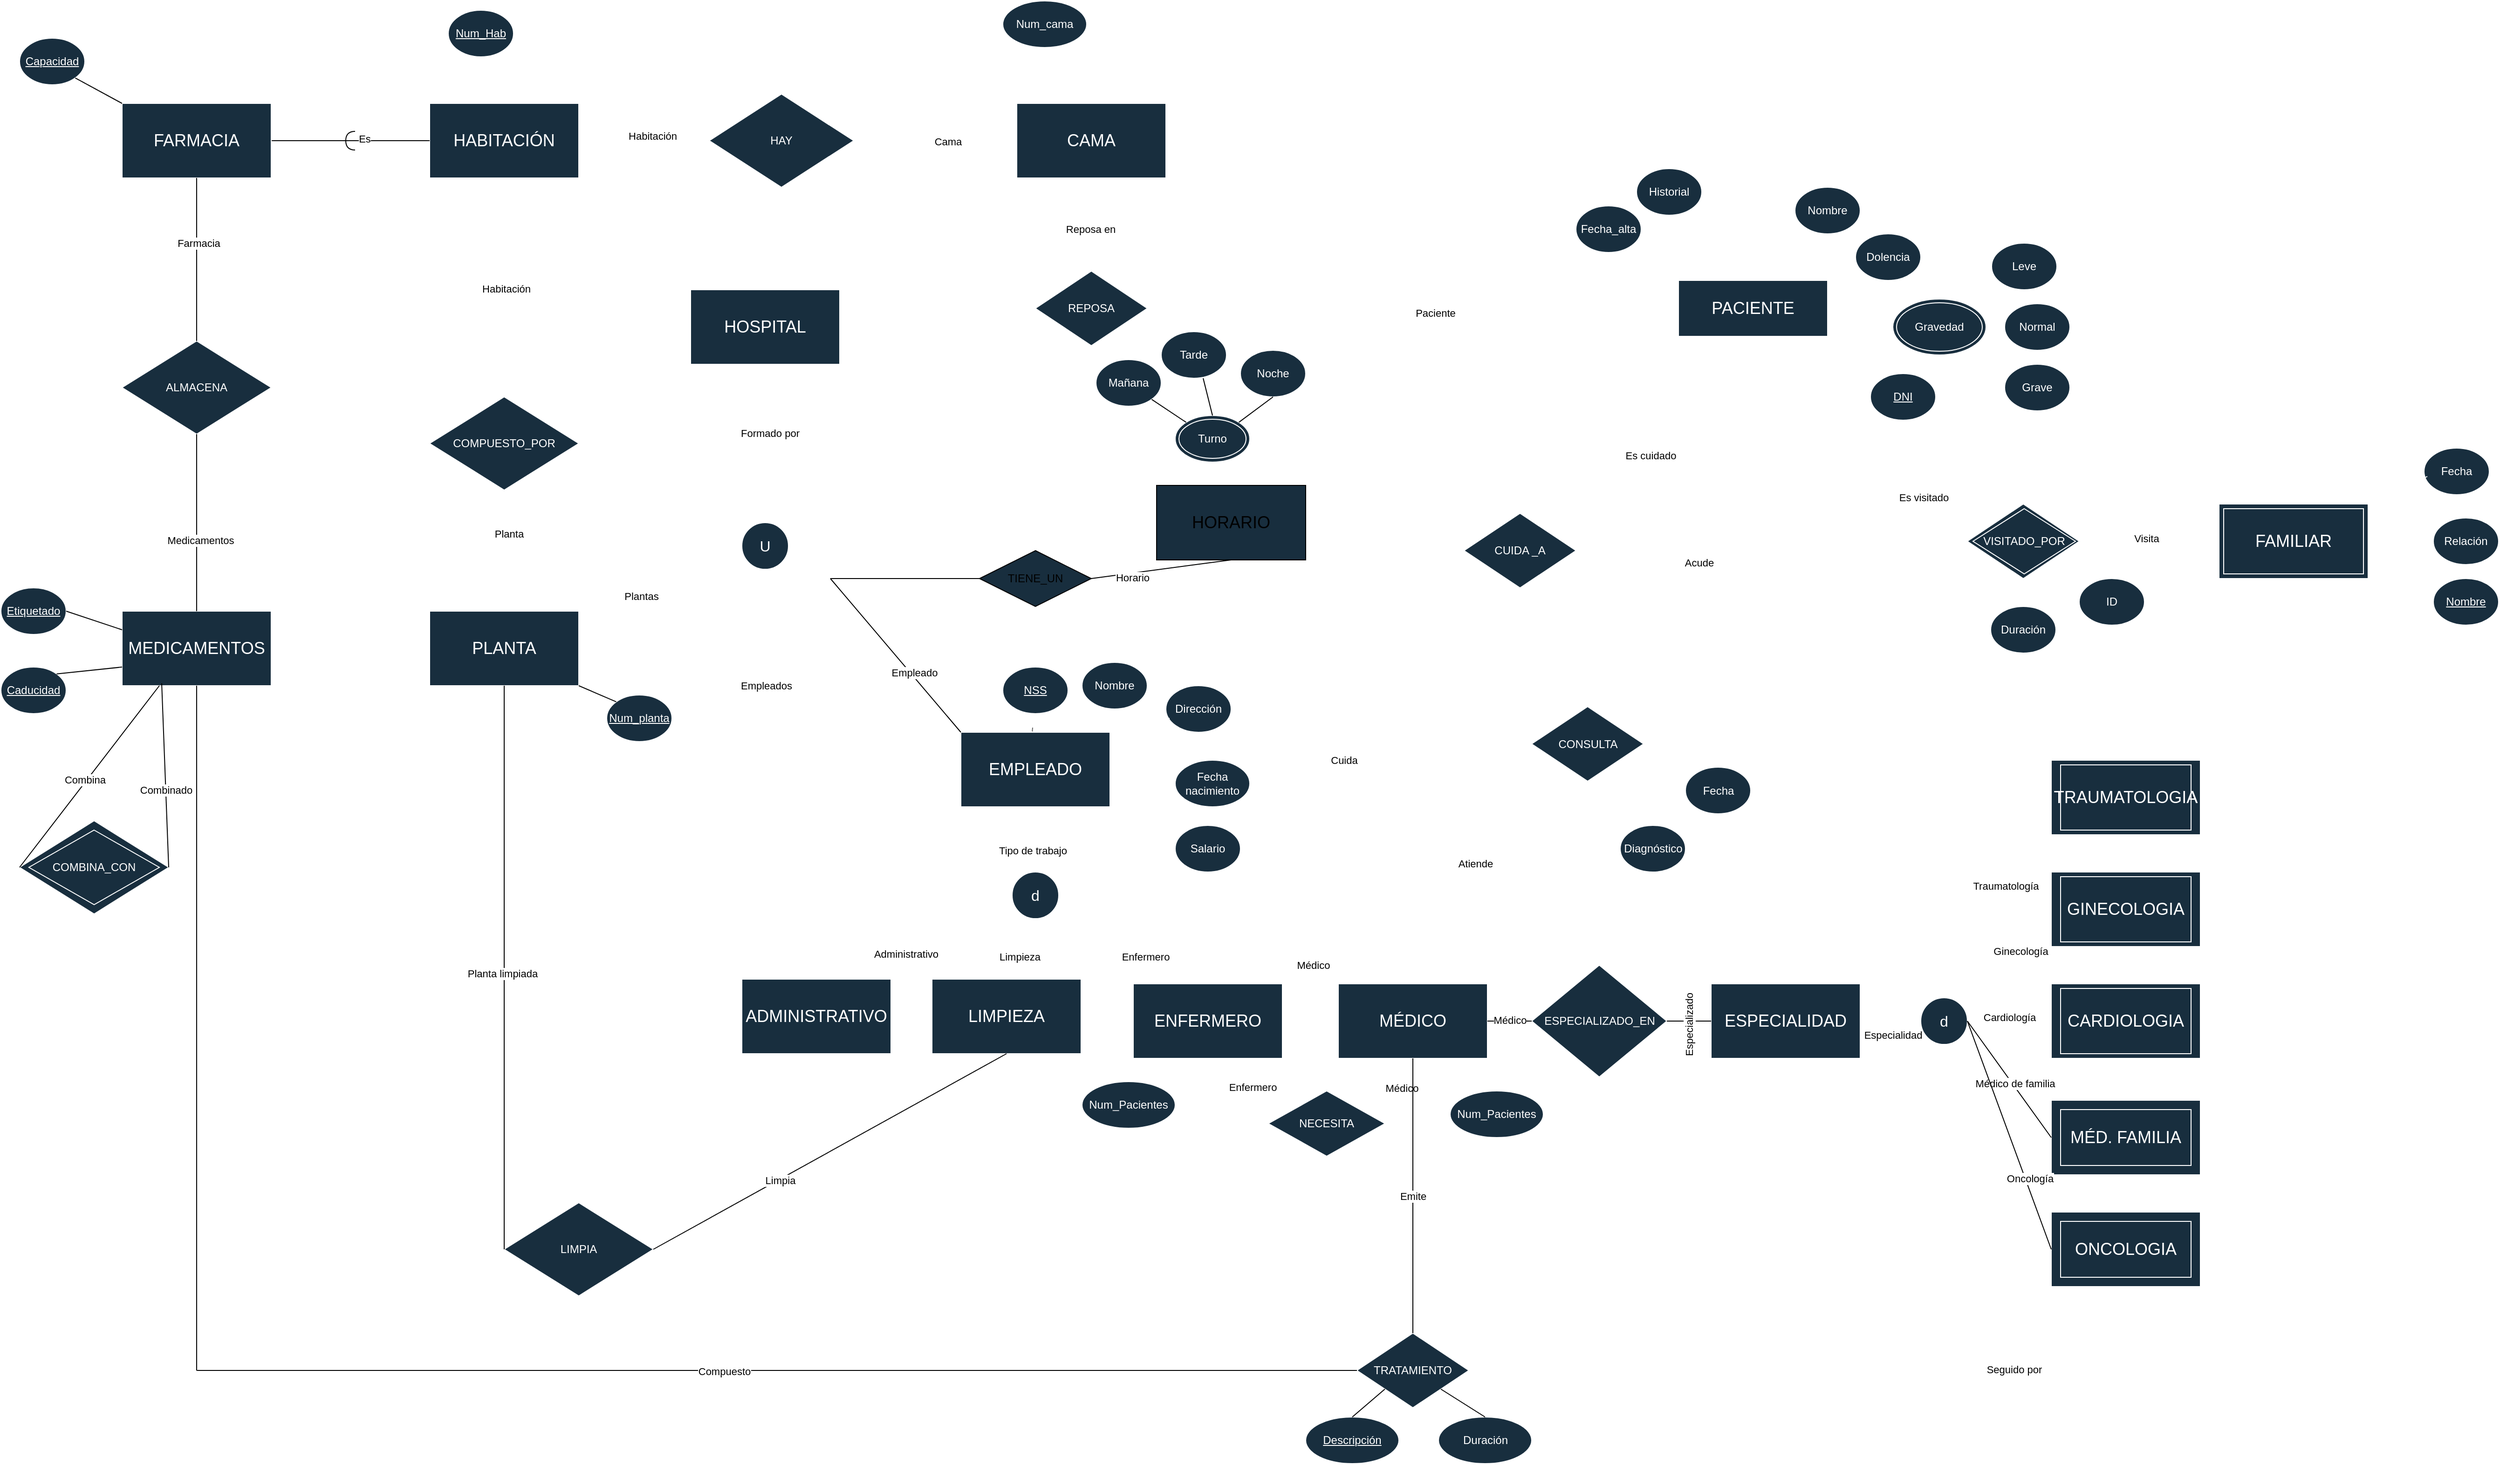 <mxfile version="24.7.17">
  <diagram name="Página-1" id="1ei3XP8haHvfFZyDWD4f">
    <mxGraphModel dx="3558" dy="2313" grid="1" gridSize="10" guides="1" tooltips="1" connect="1" arrows="1" fold="1" page="1" pageScale="1" pageWidth="827" pageHeight="1169" math="0" shadow="0">
      <root>
        <mxCell id="0" />
        <mxCell id="1" parent="0" />
        <mxCell id="etzrCaDDnZUVcSAjSshA-2" value="&lt;font style=&quot;font-size: 18px;&quot;&gt;EMPLEADO&lt;/font&gt;" style="rounded=0;whiteSpace=wrap;html=1;labelBackgroundColor=none;fillColor=#182E3E;strokeColor=#FFFFFF;fontColor=#FFFFFF;" parent="1" vertex="1">
          <mxGeometry x="230" y="275" width="160" height="80" as="geometry" />
        </mxCell>
        <mxCell id="etzrCaDDnZUVcSAjSshA-9" value="Dirección" style="ellipse;whiteSpace=wrap;html=1;labelBackgroundColor=none;fillColor=#182E3E;strokeColor=#FFFFFF;fontColor=#FFFFFF;" parent="1" vertex="1">
          <mxGeometry x="450" y="225" width="70" height="50" as="geometry" />
        </mxCell>
        <mxCell id="etzrCaDDnZUVcSAjSshA-10" value="Nombre" style="ellipse;whiteSpace=wrap;html=1;labelBackgroundColor=none;fillColor=#182E3E;strokeColor=#FFFFFF;fontColor=#FFFFFF;" parent="1" vertex="1">
          <mxGeometry x="360" y="200" width="70" height="50" as="geometry" />
        </mxCell>
        <mxCell id="etzrCaDDnZUVcSAjSshA-13" value="&lt;u&gt;NSS&lt;/u&gt;" style="ellipse;whiteSpace=wrap;html=1;labelBackgroundColor=none;fillColor=#182E3E;strokeColor=#FFFFFF;fontColor=#FFFFFF;" parent="1" vertex="1">
          <mxGeometry x="275" y="205" width="70" height="50" as="geometry" />
        </mxCell>
        <mxCell id="etzrCaDDnZUVcSAjSshA-14" value="Fecha&lt;div&gt;nacimiento&lt;/div&gt;" style="ellipse;whiteSpace=wrap;html=1;labelBackgroundColor=none;fillColor=#182E3E;strokeColor=#FFFFFF;fontColor=#FFFFFF;" parent="1" vertex="1">
          <mxGeometry x="460" y="305" width="80" height="50" as="geometry" />
        </mxCell>
        <mxCell id="etzrCaDDnZUVcSAjSshA-15" value="Salario" style="ellipse;whiteSpace=wrap;html=1;labelBackgroundColor=none;fillColor=#182E3E;strokeColor=#FFFFFF;fontColor=#FFFFFF;" parent="1" vertex="1">
          <mxGeometry x="460" y="375" width="70" height="50" as="geometry" />
        </mxCell>
        <mxCell id="etzrCaDDnZUVcSAjSshA-103" style="edgeStyle=orthogonalEdgeStyle;rounded=0;orthogonalLoop=1;jettySize=auto;html=1;exitX=0.5;exitY=0;exitDx=0;exitDy=0;entryX=0.5;entryY=1;entryDx=0;entryDy=0;shape=link;labelBackgroundColor=none;strokeColor=#FFFFFF;fontColor=default;fillColor=#f5f5f5;" parent="1" source="etzrCaDDnZUVcSAjSshA-17" target="etzrCaDDnZUVcSAjSshA-2" edge="1">
          <mxGeometry relative="1" as="geometry" />
        </mxCell>
        <mxCell id="SvvO2LDJFI1rmUSUzLKs-22" value="Tipo de trabajo" style="edgeLabel;html=1;align=center;verticalAlign=middle;resizable=0;points=[];" vertex="1" connectable="0" parent="etzrCaDDnZUVcSAjSshA-103">
          <mxGeometry x="-0.322" y="3" relative="1" as="geometry">
            <mxPoint as="offset" />
          </mxGeometry>
        </mxCell>
        <mxCell id="etzrCaDDnZUVcSAjSshA-17" value="&lt;font size=&quot;3&quot;&gt;d&lt;/font&gt;" style="ellipse;whiteSpace=wrap;html=1;aspect=fixed;labelBackgroundColor=none;fillColor=#182E3E;strokeColor=#FFFFFF;fontColor=#FFFFFF;" parent="1" vertex="1">
          <mxGeometry x="285" y="425" width="50" height="50" as="geometry" />
        </mxCell>
        <mxCell id="etzrCaDDnZUVcSAjSshA-28" value="&lt;font style=&quot;font-size: 18px;&quot;&gt;ADMINISTRATIVO&lt;/font&gt;" style="rounded=0;whiteSpace=wrap;html=1;labelBackgroundColor=none;fillColor=#182E3E;strokeColor=#FFFFFF;fontColor=#FFFFFF;" parent="1" vertex="1">
          <mxGeometry x="-5" y="540" width="160" height="80" as="geometry" />
        </mxCell>
        <mxCell id="etzrCaDDnZUVcSAjSshA-29" value="&lt;font style=&quot;font-size: 18px;&quot;&gt;LIMPIEZA&lt;/font&gt;" style="rounded=0;whiteSpace=wrap;html=1;labelBackgroundColor=none;fillColor=#182E3E;strokeColor=#FFFFFF;fontColor=#FFFFFF;" parent="1" vertex="1">
          <mxGeometry x="199" y="540" width="160" height="80" as="geometry" />
        </mxCell>
        <mxCell id="etzrCaDDnZUVcSAjSshA-30" value="&lt;font style=&quot;font-size: 18px;&quot;&gt;ENFERMERO&lt;/font&gt;" style="rounded=0;whiteSpace=wrap;html=1;labelBackgroundColor=none;fillColor=#182E3E;strokeColor=#FFFFFF;fontColor=#FFFFFF;" parent="1" vertex="1">
          <mxGeometry x="415" y="545" width="160" height="80" as="geometry" />
        </mxCell>
        <mxCell id="etzrCaDDnZUVcSAjSshA-31" value="&lt;font style=&quot;font-size: 18px;&quot;&gt;MÉDICO&lt;/font&gt;" style="rounded=0;whiteSpace=wrap;html=1;labelBackgroundColor=none;fillColor=#182E3E;strokeColor=#FFFFFF;fontColor=#FFFFFF;" parent="1" vertex="1">
          <mxGeometry x="635" y="545" width="160" height="80" as="geometry" />
        </mxCell>
        <mxCell id="etzrCaDDnZUVcSAjSshA-36" value="&lt;span style=&quot;font-size: 18px;&quot;&gt;MÉD. FAMILIA&lt;/span&gt;" style="rounded=0;whiteSpace=wrap;html=1;labelBackgroundColor=none;fillColor=#182E3E;strokeColor=#FFFFFF;fontColor=#FFFFFF;" parent="1" vertex="1">
          <mxGeometry x="1400" y="670" width="160" height="80" as="geometry" />
        </mxCell>
        <mxCell id="etzrCaDDnZUVcSAjSshA-37" value="&lt;font style=&quot;font-size: 18px;&quot;&gt;ONCOLOGIA&lt;/font&gt;" style="rounded=0;whiteSpace=wrap;html=1;labelBackgroundColor=none;fillColor=#182E3E;strokeColor=#FFFFFF;fontColor=#FFFFFF;" parent="1" vertex="1">
          <mxGeometry x="1400" y="790" width="160" height="80" as="geometry" />
        </mxCell>
        <mxCell id="etzrCaDDnZUVcSAjSshA-38" value="Num_Pacientes" style="ellipse;whiteSpace=wrap;html=1;labelBackgroundColor=none;fillColor=#182E3E;strokeColor=#FFFFFF;fontColor=#FFFFFF;" parent="1" vertex="1">
          <mxGeometry x="360" y="650" width="100" height="50" as="geometry" />
        </mxCell>
        <mxCell id="etzrCaDDnZUVcSAjSshA-40" value="&lt;font size=&quot;3&quot;&gt;d&lt;/font&gt;" style="ellipse;whiteSpace=wrap;html=1;aspect=fixed;labelBackgroundColor=none;fillColor=#182E3E;strokeColor=#FFFFFF;fontColor=#FFFFFF;" parent="1" vertex="1">
          <mxGeometry x="1260" y="560" width="50" height="50" as="geometry" />
        </mxCell>
        <mxCell id="etzrCaDDnZUVcSAjSshA-41" value="&lt;font style=&quot;font-size: 18px;&quot;&gt;TRAUMATOLOGIA&lt;/font&gt;" style="rounded=0;whiteSpace=wrap;html=1;labelBackgroundColor=none;fillColor=#182E3E;strokeColor=#FFFFFF;fontColor=#FFFFFF;" parent="1" vertex="1">
          <mxGeometry x="1400" y="305" width="160" height="80" as="geometry" />
        </mxCell>
        <mxCell id="etzrCaDDnZUVcSAjSshA-42" value="&lt;span style=&quot;font-size: 18px;&quot;&gt;GINECOLOGIA&lt;/span&gt;" style="rounded=0;whiteSpace=wrap;html=1;labelBackgroundColor=none;fillColor=#182E3E;strokeColor=#FFFFFF;fontColor=#FFFFFF;" parent="1" vertex="1">
          <mxGeometry x="1400" y="425" width="160" height="80" as="geometry" />
        </mxCell>
        <mxCell id="etzrCaDDnZUVcSAjSshA-43" value="&lt;font style=&quot;font-size: 18px;&quot;&gt;CARDIOLOGIA&lt;/font&gt;" style="rounded=0;whiteSpace=wrap;html=1;labelBackgroundColor=none;fillColor=#182E3E;strokeColor=#FFFFFF;fontColor=#FFFFFF;" parent="1" vertex="1">
          <mxGeometry x="1400" y="545" width="160" height="80" as="geometry" />
        </mxCell>
        <mxCell id="etzrCaDDnZUVcSAjSshA-44" value="CUIDA _A" style="rhombus;whiteSpace=wrap;html=1;labelBackgroundColor=none;fillColor=#182E3E;strokeColor=#FFFFFF;fontColor=#FFFFFF;" parent="1" vertex="1">
          <mxGeometry x="770" y="40" width="120" height="80" as="geometry" />
        </mxCell>
        <mxCell id="etzrCaDDnZUVcSAjSshA-45" value="CONSULTA" style="rhombus;whiteSpace=wrap;html=1;labelBackgroundColor=none;fillColor=#182E3E;strokeColor=#FFFFFF;fontColor=#FFFFFF;" parent="1" vertex="1">
          <mxGeometry x="842.5" y="247.5" width="120" height="80" as="geometry" />
        </mxCell>
        <mxCell id="etzrCaDDnZUVcSAjSshA-46" value="&lt;span style=&quot;font-size: 18px;&quot;&gt;PACIENTE&lt;/span&gt;" style="rounded=0;whiteSpace=wrap;html=1;labelBackgroundColor=none;fillColor=#182E3E;strokeColor=#FFFFFF;fontColor=#FFFFFF;" parent="1" vertex="1">
          <mxGeometry x="1000" y="-210" width="160" height="60" as="geometry" />
        </mxCell>
        <mxCell id="etzrCaDDnZUVcSAjSshA-47" value="&lt;u&gt;DNI&lt;/u&gt;" style="ellipse;whiteSpace=wrap;html=1;labelBackgroundColor=none;fillColor=#182E3E;strokeColor=#FFFFFF;fontColor=#FFFFFF;" parent="1" vertex="1">
          <mxGeometry x="1206" y="-110" width="70" height="50" as="geometry" />
        </mxCell>
        <mxCell id="etzrCaDDnZUVcSAjSshA-48" value="Fecha_alta" style="ellipse;whiteSpace=wrap;html=1;labelBackgroundColor=none;fillColor=#182E3E;strokeColor=#FFFFFF;fontColor=#FFFFFF;" parent="1" vertex="1">
          <mxGeometry x="890" y="-290" width="70" height="50" as="geometry" />
        </mxCell>
        <mxCell id="etzrCaDDnZUVcSAjSshA-49" value="Historial" style="ellipse;whiteSpace=wrap;html=1;labelBackgroundColor=none;fillColor=#182E3E;strokeColor=#FFFFFF;fontColor=#FFFFFF;" parent="1" vertex="1">
          <mxGeometry x="955" y="-330" width="70" height="50" as="geometry" />
        </mxCell>
        <mxCell id="etzrCaDDnZUVcSAjSshA-54" value="Dolencia" style="ellipse;whiteSpace=wrap;html=1;labelBackgroundColor=none;fillColor=#182E3E;strokeColor=#FFFFFF;fontColor=#FFFFFF;" parent="1" vertex="1">
          <mxGeometry x="1190" y="-260" width="70" height="50" as="geometry" />
        </mxCell>
        <mxCell id="etzrCaDDnZUVcSAjSshA-56" value="VISITADO POR" style="rhombus;whiteSpace=wrap;html=1;labelBackgroundColor=none;fillColor=#182E3E;strokeColor=#FFFFFF;fontColor=#FFFFFF;" parent="1" vertex="1">
          <mxGeometry x="1310" y="30" width="120" height="80" as="geometry" />
        </mxCell>
        <mxCell id="etzrCaDDnZUVcSAjSshA-57" value="&lt;font style=&quot;font-size: 18px;&quot;&gt;FAMILIAR&lt;/font&gt;" style="rounded=0;whiteSpace=wrap;html=1;labelBackgroundColor=none;fillColor=#182E3E;strokeColor=#FFFFFF;fontColor=#FFFFFF;" parent="1" vertex="1">
          <mxGeometry x="1580" y="30" width="160" height="80" as="geometry" />
        </mxCell>
        <mxCell id="etzrCaDDnZUVcSAjSshA-59" value="Relación" style="ellipse;whiteSpace=wrap;html=1;labelBackgroundColor=none;fillColor=#182E3E;strokeColor=#FFFFFF;fontColor=#FFFFFF;" parent="1" vertex="1">
          <mxGeometry x="1810" y="45" width="70" height="50" as="geometry" />
        </mxCell>
        <mxCell id="etzrCaDDnZUVcSAjSshA-62" value="&lt;u&gt;Nombre&lt;/u&gt;" style="ellipse;whiteSpace=wrap;html=1;labelBackgroundColor=none;fillColor=#182E3E;strokeColor=#FFFFFF;fontColor=#FFFFFF;" parent="1" vertex="1">
          <mxGeometry x="1810" y="110" width="70" height="50" as="geometry" />
        </mxCell>
        <mxCell id="etzrCaDDnZUVcSAjSshA-63" value="Fecha" style="ellipse;whiteSpace=wrap;html=1;labelBackgroundColor=none;fillColor=#182E3E;strokeColor=#FFFFFF;fontColor=#FFFFFF;" parent="1" vertex="1">
          <mxGeometry x="1800" y="-30" width="70" height="50" as="geometry" />
        </mxCell>
        <mxCell id="etzrCaDDnZUVcSAjSshA-65" value="Duración" style="ellipse;whiteSpace=wrap;html=1;labelBackgroundColor=none;fillColor=#182E3E;strokeColor=#FFFFFF;fontColor=#FFFFFF;" parent="1" vertex="1">
          <mxGeometry x="1335" y="140" width="70" height="50" as="geometry" />
        </mxCell>
        <mxCell id="etzrCaDDnZUVcSAjSshA-66" value="ID" style="ellipse;whiteSpace=wrap;html=1;labelBackgroundColor=none;fillColor=#182E3E;strokeColor=#FFFFFF;fontColor=#FFFFFF;" parent="1" vertex="1">
          <mxGeometry x="1430" y="110" width="70" height="50" as="geometry" />
        </mxCell>
        <mxCell id="etzrCaDDnZUVcSAjSshA-67" value="Fecha" style="ellipse;whiteSpace=wrap;html=1;labelBackgroundColor=none;fillColor=#182E3E;strokeColor=#FFFFFF;fontColor=#FFFFFF;" parent="1" vertex="1">
          <mxGeometry x="1007.5" y="312.5" width="70" height="50" as="geometry" />
        </mxCell>
        <mxCell id="etzrCaDDnZUVcSAjSshA-69" value="&lt;font style=&quot;font-size: 18px;&quot;&gt;HOSPITAL&lt;/font&gt;" style="rounded=0;whiteSpace=wrap;html=1;labelBackgroundColor=none;fillColor=#182E3E;strokeColor=#FFFFFF;fontColor=#FFFFFF;" parent="1" vertex="1">
          <mxGeometry x="-60" y="-200" width="160" height="80" as="geometry" />
        </mxCell>
        <mxCell id="etzrCaDDnZUVcSAjSshA-70" value="&lt;font size=&quot;3&quot;&gt;U&lt;/font&gt;" style="ellipse;whiteSpace=wrap;html=1;aspect=fixed;labelBackgroundColor=none;fillColor=#182E3E;strokeColor=#FFFFFF;fontColor=#FFFFFF;" parent="1" vertex="1">
          <mxGeometry x="-5" y="50" width="50" height="50" as="geometry" />
        </mxCell>
        <mxCell id="etzrCaDDnZUVcSAjSshA-71" value="&lt;span style=&quot;font-size: 18px;&quot;&gt;PLANTA&lt;/span&gt;" style="rounded=0;whiteSpace=wrap;html=1;labelBackgroundColor=none;fillColor=#182E3E;strokeColor=#FFFFFF;fontColor=#FFFFFF;" parent="1" vertex="1">
          <mxGeometry x="-340" y="145" width="160" height="80" as="geometry" />
        </mxCell>
        <mxCell id="etzrCaDDnZUVcSAjSshA-74" value="&lt;u&gt;Num_Hab&lt;/u&gt;" style="ellipse;whiteSpace=wrap;html=1;labelBackgroundColor=none;fillColor=#182E3E;strokeColor=#FFFFFF;fontColor=#FFFFFF;" parent="1" vertex="1">
          <mxGeometry x="-320" y="-500" width="70" height="50" as="geometry" />
        </mxCell>
        <mxCell id="etzrCaDDnZUVcSAjSshA-75" value="COMPUESTO_&lt;span style=&quot;background-color: initial;&quot;&gt;POR&lt;/span&gt;" style="rhombus;whiteSpace=wrap;html=1;labelBackgroundColor=none;fillColor=#182E3E;strokeColor=#FFFFFF;fontColor=#FFFFFF;" parent="1" vertex="1">
          <mxGeometry x="-340" y="-85" width="160" height="100" as="geometry" />
        </mxCell>
        <mxCell id="etzrCaDDnZUVcSAjSshA-76" value="&lt;span style=&quot;font-size: 18px;&quot;&gt;HABITACIÓN&lt;/span&gt;" style="rounded=0;whiteSpace=wrap;html=1;labelBackgroundColor=none;fillColor=#182E3E;strokeColor=#FFFFFF;fontColor=#FFFFFF;" parent="1" vertex="1">
          <mxGeometry x="-340" y="-400" width="160" height="80" as="geometry" />
        </mxCell>
        <mxCell id="etzrCaDDnZUVcSAjSshA-77" value="HAY" style="rhombus;whiteSpace=wrap;html=1;labelBackgroundColor=none;fillColor=#182E3E;strokeColor=#FFFFFF;fontColor=#FFFFFF;" parent="1" vertex="1">
          <mxGeometry x="-40" y="-410" width="155" height="100" as="geometry" />
        </mxCell>
        <mxCell id="etzrCaDDnZUVcSAjSshA-78" value="&lt;span style=&quot;font-size: 18px;&quot;&gt;CAMA&lt;/span&gt;" style="rounded=0;whiteSpace=wrap;html=1;labelBackgroundColor=none;fillColor=#182E3E;strokeColor=#FFFFFF;fontColor=#FFFFFF;" parent="1" vertex="1">
          <mxGeometry x="290" y="-400" width="160" height="80" as="geometry" />
        </mxCell>
        <mxCell id="etzrCaDDnZUVcSAjSshA-79" value="Num_cama" style="ellipse;whiteSpace=wrap;html=1;labelBackgroundColor=none;fillColor=#182E3E;strokeColor=#FFFFFF;fontColor=#FFFFFF;" parent="1" vertex="1">
          <mxGeometry x="275" y="-510" width="90" height="50" as="geometry" />
        </mxCell>
        <mxCell id="etzrCaDDnZUVcSAjSshA-83" value="REPOSA" style="rhombus;whiteSpace=wrap;html=1;labelBackgroundColor=none;fillColor=#182E3E;strokeColor=#FFFFFF;fontColor=#FFFFFF;" parent="1" vertex="1">
          <mxGeometry x="310" y="-220" width="120" height="80" as="geometry" />
        </mxCell>
        <mxCell id="etzrCaDDnZUVcSAjSshA-85" value="Turno" style="ellipse;shape=doubleEllipse;whiteSpace=wrap;html=1;labelBackgroundColor=none;fillColor=#182E3E;strokeColor=#FFFFFF;fontColor=#FFFFFF;" parent="1" vertex="1">
          <mxGeometry x="460" y="-65" width="80" height="50" as="geometry" />
        </mxCell>
        <mxCell id="etzrCaDDnZUVcSAjSshA-94" value="" style="endArrow=none;html=1;rounded=0;entryX=0.057;entryY=0.7;entryDx=0;entryDy=0;exitX=1;exitY=0;exitDx=0;exitDy=0;labelBackgroundColor=none;strokeColor=#FFFFFF;fontColor=default;entryPerimeter=0;fillColor=#f5f5f5;" parent="1" source="etzrCaDDnZUVcSAjSshA-2" target="etzrCaDDnZUVcSAjSshA-9" edge="1">
          <mxGeometry width="50" height="50" relative="1" as="geometry">
            <mxPoint x="350" y="280" as="sourcePoint" />
            <mxPoint x="400" y="230" as="targetPoint" />
          </mxGeometry>
        </mxCell>
        <mxCell id="etzrCaDDnZUVcSAjSshA-95" value="" style="endArrow=none;html=1;rounded=0;entryX=0.5;entryY=1;entryDx=0;entryDy=0;exitX=0.479;exitY=-0.01;exitDx=0;exitDy=0;exitPerimeter=0;labelBackgroundColor=none;strokeColor=#FFFFFF;fontColor=default;fillColor=#f5f5f5;" parent="1" source="etzrCaDDnZUVcSAjSshA-2" target="etzrCaDDnZUVcSAjSshA-13" edge="1">
          <mxGeometry width="50" height="50" relative="1" as="geometry">
            <mxPoint x="320" y="270" as="sourcePoint" />
            <mxPoint x="315" y="230" as="targetPoint" />
          </mxGeometry>
        </mxCell>
        <mxCell id="etzrCaDDnZUVcSAjSshA-96" value="" style="endArrow=none;html=1;rounded=0;exitX=0.75;exitY=0;exitDx=0;exitDy=0;labelBackgroundColor=none;strokeColor=#FFFFFF;fontColor=default;fillColor=#f5f5f5;" parent="1" source="etzrCaDDnZUVcSAjSshA-2" target="etzrCaDDnZUVcSAjSshA-10" edge="1">
          <mxGeometry width="50" height="50" relative="1" as="geometry">
            <mxPoint x="360" y="270" as="sourcePoint" />
            <mxPoint x="395" y="210" as="targetPoint" />
          </mxGeometry>
        </mxCell>
        <mxCell id="etzrCaDDnZUVcSAjSshA-97" value="" style="endArrow=none;html=1;rounded=0;exitX=1.019;exitY=0.65;exitDx=0;exitDy=0;labelBackgroundColor=none;strokeColor=#FFFFFF;fontColor=default;entryX=0;entryY=0.5;entryDx=0;entryDy=0;exitPerimeter=0;fillColor=#f5f5f5;" parent="1" source="etzrCaDDnZUVcSAjSshA-2" target="etzrCaDDnZUVcSAjSshA-14" edge="1">
          <mxGeometry width="50" height="50" relative="1" as="geometry">
            <mxPoint x="440" y="270" as="sourcePoint" />
            <mxPoint x="430" y="260" as="targetPoint" />
          </mxGeometry>
        </mxCell>
        <mxCell id="etzrCaDDnZUVcSAjSshA-98" value="" style="endArrow=none;html=1;rounded=0;exitX=1;exitY=1;exitDx=0;exitDy=0;entryX=0;entryY=0.5;entryDx=0;entryDy=0;labelBackgroundColor=none;strokeColor=#FFFFFF;fontColor=default;fillColor=#f5f5f5;" parent="1" source="etzrCaDDnZUVcSAjSshA-2" target="etzrCaDDnZUVcSAjSshA-15" edge="1">
          <mxGeometry width="50" height="50" relative="1" as="geometry">
            <mxPoint x="480" y="270" as="sourcePoint" />
            <mxPoint x="510" y="255" as="targetPoint" />
          </mxGeometry>
        </mxCell>
        <mxCell id="etzrCaDDnZUVcSAjSshA-99" value="" style="endArrow=none;html=1;rounded=0;exitX=0.25;exitY=0;exitDx=0;exitDy=0;entryX=1;entryY=1;entryDx=0;entryDy=0;labelBackgroundColor=none;strokeColor=#FFFFFF;fontColor=default;fillColor=#f5f5f5;" parent="1" target="etzrCaDDnZUVcSAjSshA-85" edge="1">
          <mxGeometry width="50" height="50" relative="1" as="geometry">
            <mxPoint x="545" y="10" as="sourcePoint" />
            <mxPoint x="805" y="60" as="targetPoint" />
            <Array as="points" />
          </mxGeometry>
        </mxCell>
        <mxCell id="etzrCaDDnZUVcSAjSshA-104" value="" style="endArrow=none;html=1;rounded=0;exitX=0.5;exitY=0;exitDx=0;exitDy=0;entryX=0.5;entryY=1;entryDx=0;entryDy=0;labelBackgroundColor=none;strokeColor=#FFFFFF;fontColor=default;fillColor=#f5f5f5;" parent="1" source="etzrCaDDnZUVcSAjSshA-28" target="etzrCaDDnZUVcSAjSshA-17" edge="1">
          <mxGeometry width="50" height="50" relative="1" as="geometry">
            <mxPoint x="480" y="350" as="sourcePoint" />
            <mxPoint x="512" y="377" as="targetPoint" />
          </mxGeometry>
        </mxCell>
        <mxCell id="SvvO2LDJFI1rmUSUzLKs-23" value="Administrativo" style="edgeLabel;html=1;align=center;verticalAlign=middle;resizable=0;points=[];" vertex="1" connectable="0" parent="etzrCaDDnZUVcSAjSshA-104">
          <mxGeometry x="-0.179" y="1" relative="1" as="geometry">
            <mxPoint as="offset" />
          </mxGeometry>
        </mxCell>
        <mxCell id="etzrCaDDnZUVcSAjSshA-105" value="" style="endArrow=none;html=1;rounded=0;exitX=0.5;exitY=0;exitDx=0;exitDy=0;labelBackgroundColor=none;strokeColor=#FFFFFF;fontColor=default;entryX=0.5;entryY=1;entryDx=0;entryDy=0;fillColor=#f5f5f5;" parent="1" source="etzrCaDDnZUVcSAjSshA-29" target="etzrCaDDnZUVcSAjSshA-17" edge="1">
          <mxGeometry width="50" height="50" relative="1" as="geometry">
            <mxPoint x="85" y="550" as="sourcePoint" />
            <mxPoint x="390" y="470" as="targetPoint" />
          </mxGeometry>
        </mxCell>
        <mxCell id="SvvO2LDJFI1rmUSUzLKs-24" value="Limpieza" style="edgeLabel;html=1;align=center;verticalAlign=middle;resizable=0;points=[];" vertex="1" connectable="0" parent="etzrCaDDnZUVcSAjSshA-105">
          <mxGeometry x="-0.228" y="-2" relative="1" as="geometry">
            <mxPoint as="offset" />
          </mxGeometry>
        </mxCell>
        <mxCell id="etzrCaDDnZUVcSAjSshA-106" value="" style="endArrow=none;html=1;rounded=0;exitX=0.5;exitY=0;exitDx=0;exitDy=0;entryX=0.5;entryY=1;entryDx=0;entryDy=0;labelBackgroundColor=none;strokeColor=#FFFFFF;fontColor=default;fillColor=#f5f5f5;" parent="1" target="etzrCaDDnZUVcSAjSshA-17" edge="1">
          <mxGeometry width="50" height="50" relative="1" as="geometry">
            <mxPoint x="498" y="545" as="sourcePoint" />
            <mxPoint x="393" y="470" as="targetPoint" />
          </mxGeometry>
        </mxCell>
        <mxCell id="SvvO2LDJFI1rmUSUzLKs-25" value="Enfermero" style="edgeLabel;html=1;align=center;verticalAlign=middle;resizable=0;points=[];" vertex="1" connectable="0" parent="etzrCaDDnZUVcSAjSshA-106">
          <mxGeometry x="-0.239" y="-3" relative="1" as="geometry">
            <mxPoint as="offset" />
          </mxGeometry>
        </mxCell>
        <mxCell id="etzrCaDDnZUVcSAjSshA-107" value="" style="endArrow=none;html=1;rounded=0;exitX=0.5;exitY=0;exitDx=0;exitDy=0;entryX=0.5;entryY=1;entryDx=0;entryDy=0;labelBackgroundColor=none;strokeColor=#FFFFFF;fontColor=default;fillColor=#f5f5f5;" parent="1" source="etzrCaDDnZUVcSAjSshA-31" target="etzrCaDDnZUVcSAjSshA-17" edge="1">
          <mxGeometry width="50" height="50" relative="1" as="geometry">
            <mxPoint x="505" y="555" as="sourcePoint" />
            <mxPoint x="400" y="480" as="targetPoint" />
          </mxGeometry>
        </mxCell>
        <mxCell id="SvvO2LDJFI1rmUSUzLKs-26" value="Médico" style="edgeLabel;html=1;align=center;verticalAlign=middle;resizable=0;points=[];" vertex="1" connectable="0" parent="etzrCaDDnZUVcSAjSshA-107">
          <mxGeometry x="-0.468" y="-1" relative="1" as="geometry">
            <mxPoint y="-1" as="offset" />
          </mxGeometry>
        </mxCell>
        <mxCell id="etzrCaDDnZUVcSAjSshA-109" value="" style="endArrow=none;html=1;rounded=0;exitX=0;exitY=0.5;exitDx=0;exitDy=0;entryX=1;entryY=0.5;entryDx=0;entryDy=0;labelBackgroundColor=none;strokeColor=#FFFFFF;fontColor=default;fillColor=#f5f5f5;" parent="1" source="etzrCaDDnZUVcSAjSshA-41" target="etzrCaDDnZUVcSAjSshA-40" edge="1">
          <mxGeometry width="50" height="50" relative="1" as="geometry">
            <mxPoint x="725" y="555" as="sourcePoint" />
            <mxPoint x="400" y="480" as="targetPoint" />
          </mxGeometry>
        </mxCell>
        <mxCell id="SvvO2LDJFI1rmUSUzLKs-17" value="Traumatología" style="edgeLabel;html=1;align=center;verticalAlign=middle;resizable=0;points=[];rotation=0;" vertex="1" connectable="0" parent="etzrCaDDnZUVcSAjSshA-109">
          <mxGeometry x="-0.183" y="-5" relative="1" as="geometry">
            <mxPoint x="-8" y="-1" as="offset" />
          </mxGeometry>
        </mxCell>
        <mxCell id="etzrCaDDnZUVcSAjSshA-110" value="" style="endArrow=none;html=1;rounded=0;exitX=0;exitY=0.5;exitDx=0;exitDy=0;entryX=1;entryY=0.5;entryDx=0;entryDy=0;labelBackgroundColor=none;strokeColor=#FFFFFF;fontColor=default;fillColor=#f5f5f5;" parent="1" source="etzrCaDDnZUVcSAjSshA-42" target="etzrCaDDnZUVcSAjSshA-40" edge="1">
          <mxGeometry width="50" height="50" relative="1" as="geometry">
            <mxPoint x="965" y="470" as="sourcePoint" />
            <mxPoint x="915" y="595" as="targetPoint" />
          </mxGeometry>
        </mxCell>
        <mxCell id="SvvO2LDJFI1rmUSUzLKs-18" value="Ginecología" style="edgeLabel;html=1;align=center;verticalAlign=middle;resizable=0;points=[];" vertex="1" connectable="0" parent="etzrCaDDnZUVcSAjSshA-110">
          <mxGeometry x="-0.256" y="1" relative="1" as="geometry">
            <mxPoint y="-1" as="offset" />
          </mxGeometry>
        </mxCell>
        <mxCell id="etzrCaDDnZUVcSAjSshA-111" value="" style="endArrow=none;html=1;rounded=0;exitX=0;exitY=0.5;exitDx=0;exitDy=0;entryX=1;entryY=0.5;entryDx=0;entryDy=0;labelBackgroundColor=none;strokeColor=#FFFFFF;fontColor=default;fillColor=#f5f5f5;" parent="1" source="etzrCaDDnZUVcSAjSshA-43" target="etzrCaDDnZUVcSAjSshA-40" edge="1">
          <mxGeometry width="50" height="50" relative="1" as="geometry">
            <mxPoint x="965" y="595" as="sourcePoint" />
            <mxPoint x="910" y="590" as="targetPoint" />
          </mxGeometry>
        </mxCell>
        <mxCell id="SvvO2LDJFI1rmUSUzLKs-19" value="Cardiología" style="edgeLabel;html=1;align=center;verticalAlign=middle;resizable=0;points=[];" vertex="1" connectable="0" parent="etzrCaDDnZUVcSAjSshA-111">
          <mxGeometry x="0.01" y="-4" relative="1" as="geometry">
            <mxPoint as="offset" />
          </mxGeometry>
        </mxCell>
        <mxCell id="etzrCaDDnZUVcSAjSshA-112" value="Num_Pacientes" style="ellipse;whiteSpace=wrap;html=1;labelBackgroundColor=none;fillColor=#182E3E;strokeColor=#FFFFFF;fontColor=#FFFFFF;" parent="1" vertex="1">
          <mxGeometry x="755" y="660" width="100" height="50" as="geometry" />
        </mxCell>
        <mxCell id="etzrCaDDnZUVcSAjSshA-113" value="" style="endArrow=none;html=1;rounded=0;exitX=0.25;exitY=1;exitDx=0;exitDy=0;entryX=1;entryY=0;entryDx=0;entryDy=0;labelBackgroundColor=none;strokeColor=#FFFFFF;fontColor=default;fillColor=#f5f5f5;" parent="1" source="etzrCaDDnZUVcSAjSshA-30" target="etzrCaDDnZUVcSAjSshA-38" edge="1">
          <mxGeometry width="50" height="50" relative="1" as="geometry">
            <mxPoint x="505" y="555" as="sourcePoint" />
            <mxPoint x="400" y="480" as="targetPoint" />
          </mxGeometry>
        </mxCell>
        <mxCell id="etzrCaDDnZUVcSAjSshA-114" value="" style="endArrow=none;html=1;rounded=0;exitX=1;exitY=1;exitDx=0;exitDy=0;entryX=0.5;entryY=0;entryDx=0;entryDy=0;labelBackgroundColor=none;strokeColor=#FFFFFF;fontColor=default;fillColor=#f5f5f5;" parent="1" source="etzrCaDDnZUVcSAjSshA-31" target="etzrCaDDnZUVcSAjSshA-112" edge="1">
          <mxGeometry width="50" height="50" relative="1" as="geometry">
            <mxPoint x="505" y="635" as="sourcePoint" />
            <mxPoint x="456" y="668" as="targetPoint" />
          </mxGeometry>
        </mxCell>
        <mxCell id="etzrCaDDnZUVcSAjSshA-124" value="NECESITA" style="rhombus;whiteSpace=wrap;html=1;labelBackgroundColor=none;fillColor=#182E3E;strokeColor=#FFFFFF;fontColor=#FFFFFF;" parent="1" vertex="1">
          <mxGeometry x="560" y="660" width="125" height="70" as="geometry" />
        </mxCell>
        <mxCell id="etzrCaDDnZUVcSAjSshA-125" value="" style="endArrow=none;html=1;rounded=0;exitX=0;exitY=0.5;exitDx=0;exitDy=0;entryX=0.75;entryY=1;entryDx=0;entryDy=0;labelBackgroundColor=none;strokeColor=#FFFFFF;fontColor=default;fillColor=#f5f5f5;" parent="1" source="etzrCaDDnZUVcSAjSshA-124" target="etzrCaDDnZUVcSAjSshA-30" edge="1">
          <mxGeometry width="50" height="50" relative="1" as="geometry">
            <mxPoint x="725" y="555" as="sourcePoint" />
            <mxPoint x="400" y="480" as="targetPoint" />
          </mxGeometry>
        </mxCell>
        <mxCell id="SvvO2LDJFI1rmUSUzLKs-57" value="Enfermero" style="edgeLabel;html=1;align=center;verticalAlign=middle;resizable=0;points=[];" vertex="1" connectable="0" parent="etzrCaDDnZUVcSAjSshA-125">
          <mxGeometry x="0.136" y="2" relative="1" as="geometry">
            <mxPoint x="-1" as="offset" />
          </mxGeometry>
        </mxCell>
        <mxCell id="etzrCaDDnZUVcSAjSshA-126" value="M" style="endArrow=none;html=1;rounded=0;exitX=1;exitY=0.5;exitDx=0;exitDy=0;entryX=0.5;entryY=1;entryDx=0;entryDy=0;labelBackgroundColor=none;strokeColor=#FFFFFF;fontColor=default;fillColor=#f5f5f5;" parent="1" source="etzrCaDDnZUVcSAjSshA-124" target="etzrCaDDnZUVcSAjSshA-31" edge="1">
          <mxGeometry width="50" height="50" relative="1" as="geometry">
            <mxPoint x="625" y="450" as="sourcePoint" />
            <mxPoint x="505" y="555" as="targetPoint" />
          </mxGeometry>
        </mxCell>
        <mxCell id="SvvO2LDJFI1rmUSUzLKs-58" value="Médico" style="edgeLabel;html=1;align=center;verticalAlign=middle;resizable=0;points=[];" vertex="1" connectable="0" parent="etzrCaDDnZUVcSAjSshA-126">
          <mxGeometry x="0.13" y="-2" relative="1" as="geometry">
            <mxPoint x="-1" as="offset" />
          </mxGeometry>
        </mxCell>
        <mxCell id="etzrCaDDnZUVcSAjSshA-127" value="" style="endArrow=none;html=1;rounded=0;exitX=0;exitY=0.5;exitDx=0;exitDy=0;entryX=0.5;entryY=0;entryDx=0;entryDy=0;labelBackgroundColor=none;strokeColor=#FFFFFF;fontColor=default;fillColor=#f5f5f5;" parent="1" source="etzrCaDDnZUVcSAjSshA-44" target="etzrCaDDnZUVcSAjSshA-30" edge="1">
          <mxGeometry width="50" height="50" relative="1" as="geometry">
            <mxPoint x="600" y="410" as="sourcePoint" />
            <mxPoint x="520" y="515" as="targetPoint" />
          </mxGeometry>
        </mxCell>
        <mxCell id="SvvO2LDJFI1rmUSUzLKs-27" value="Cuida" style="edgeLabel;html=1;align=center;verticalAlign=middle;resizable=0;points=[];" vertex="1" connectable="0" parent="etzrCaDDnZUVcSAjSshA-127">
          <mxGeometry x="-0.039" y="3" relative="1" as="geometry">
            <mxPoint as="offset" />
          </mxGeometry>
        </mxCell>
        <mxCell id="etzrCaDDnZUVcSAjSshA-128" value="" style="endArrow=none;html=1;rounded=0;exitX=0.5;exitY=1;exitDx=0;exitDy=0;entryX=1;entryY=0.5;entryDx=0;entryDy=0;labelBackgroundColor=none;strokeColor=#FFFFFF;fontColor=default;" parent="1" source="etzrCaDDnZUVcSAjSshA-46" target="etzrCaDDnZUVcSAjSshA-44" edge="1">
          <mxGeometry width="50" height="50" relative="1" as="geometry">
            <mxPoint x="780" y="90" as="sourcePoint" />
            <mxPoint x="545" y="555" as="targetPoint" />
          </mxGeometry>
        </mxCell>
        <mxCell id="SvvO2LDJFI1rmUSUzLKs-28" value="Es cuidado" style="edgeLabel;html=1;align=center;verticalAlign=middle;resizable=0;points=[];" vertex="1" connectable="0" parent="etzrCaDDnZUVcSAjSshA-128">
          <mxGeometry x="0.133" y="-4" relative="1" as="geometry">
            <mxPoint as="offset" />
          </mxGeometry>
        </mxCell>
        <mxCell id="etzrCaDDnZUVcSAjSshA-129" value="" style="endArrow=none;html=1;rounded=0;exitX=0;exitY=0.5;exitDx=0;exitDy=0;entryX=0.5;entryY=0;entryDx=0;entryDy=0;labelBackgroundColor=none;strokeColor=#FFFFFF;fontColor=default;fillColor=#f5f5f5;" parent="1" source="etzrCaDDnZUVcSAjSshA-45" target="etzrCaDDnZUVcSAjSshA-31" edge="1">
          <mxGeometry width="50" height="50" relative="1" as="geometry">
            <mxPoint x="780" y="90" as="sourcePoint" />
            <mxPoint x="545" y="555" as="targetPoint" />
          </mxGeometry>
        </mxCell>
        <mxCell id="SvvO2LDJFI1rmUSUzLKs-29" value="Atiende" style="edgeLabel;html=1;align=center;verticalAlign=middle;resizable=0;points=[];" vertex="1" connectable="0" parent="etzrCaDDnZUVcSAjSshA-129">
          <mxGeometry x="-0.013" y="3" relative="1" as="geometry">
            <mxPoint as="offset" />
          </mxGeometry>
        </mxCell>
        <mxCell id="etzrCaDDnZUVcSAjSshA-130" value="" style="endArrow=none;html=1;rounded=0;exitX=1;exitY=0.5;exitDx=0;exitDy=0;entryX=0.5;entryY=1;entryDx=0;entryDy=0;labelBackgroundColor=none;strokeColor=#FFFFFF;fontColor=default;fillColor=#f5f5f5;" parent="1" source="etzrCaDDnZUVcSAjSshA-45" target="etzrCaDDnZUVcSAjSshA-46" edge="1">
          <mxGeometry width="50" height="50" relative="1" as="geometry">
            <mxPoint x="780" y="255" as="sourcePoint" />
            <mxPoint x="805" y="555" as="targetPoint" />
          </mxGeometry>
        </mxCell>
        <mxCell id="SvvO2LDJFI1rmUSUzLKs-30" value="Acude" style="edgeLabel;html=1;align=center;verticalAlign=middle;resizable=0;points=[];" vertex="1" connectable="0" parent="etzrCaDDnZUVcSAjSshA-130">
          <mxGeometry x="-0.099" y="-7" relative="1" as="geometry">
            <mxPoint as="offset" />
          </mxGeometry>
        </mxCell>
        <mxCell id="etzrCaDDnZUVcSAjSshA-132" value="" style="endArrow=none;html=1;rounded=0;exitX=1;exitY=1;exitDx=0;exitDy=0;entryX=0;entryY=0.5;entryDx=0;entryDy=0;labelBackgroundColor=none;strokeColor=#FFFFFF;fontColor=default;fillColor=#f5f5f5;" parent="1" source="etzrCaDDnZUVcSAjSshA-45" target="etzrCaDDnZUVcSAjSshA-67" edge="1">
          <mxGeometry width="50" height="50" relative="1" as="geometry">
            <mxPoint x="912.5" y="337.5" as="sourcePoint" />
            <mxPoint x="972.5" y="367.5" as="targetPoint" />
          </mxGeometry>
        </mxCell>
        <mxCell id="etzrCaDDnZUVcSAjSshA-136" value="Nombre" style="ellipse;whiteSpace=wrap;html=1;labelBackgroundColor=none;fillColor=#182E3E;strokeColor=#FFFFFF;fontColor=#FFFFFF;" parent="1" vertex="1">
          <mxGeometry x="1125" y="-310" width="70" height="50" as="geometry" />
        </mxCell>
        <mxCell id="etzrCaDDnZUVcSAjSshA-143" value="Gravedad" style="ellipse;shape=doubleEllipse;whiteSpace=wrap;html=1;labelBackgroundColor=none;fillColor=#182E3E;strokeColor=#FFFFFF;fontColor=#FFFFFF;" parent="1" vertex="1">
          <mxGeometry x="1230" y="-190" width="100" height="60" as="geometry" />
        </mxCell>
        <mxCell id="etzrCaDDnZUVcSAjSshA-144" value="Leve&lt;span style=&quot;color: rgba(0, 0, 0, 0); font-family: monospace; font-size: 0px; text-align: start; text-wrap: nowrap;&quot;&gt;%3CmxGraphModel%3E%3Croot%3E%3CmxCell%20id%3D%220%22%2F%3E%3CmxCell%20id%3D%221%22%20parent%3D%220%22%2F%3E%3CmxCell%20id%3D%222%22%20value%3D%22N%22%20style%3D%22ellipse%3BwhiteSpace%3Dwrap%3Bhtml%3D1%3B%22%20vertex%3D%221%22%20parent%3D%221%22%3E%3CmxGeometry%20x%3D%221075%22%20y%3D%22-350%22%20width%3D%2270%22%20height%3D%2250%22%20as%3D%22geometry%22%2F%3E%3C%2FmxCell%3E%3C%2Froot%3E%3C%2FmxGraphModel%3E&lt;/span&gt;" style="ellipse;whiteSpace=wrap;html=1;labelBackgroundColor=none;fillColor=#182E3E;strokeColor=#FFFFFF;fontColor=#FFFFFF;" parent="1" vertex="1">
          <mxGeometry x="1336" y="-250" width="70" height="50" as="geometry" />
        </mxCell>
        <mxCell id="etzrCaDDnZUVcSAjSshA-145" value="Normal" style="ellipse;whiteSpace=wrap;html=1;labelBackgroundColor=none;fillColor=#182E3E;strokeColor=#FFFFFF;fontColor=#FFFFFF;" parent="1" vertex="1">
          <mxGeometry x="1350" y="-185" width="70" height="50" as="geometry" />
        </mxCell>
        <mxCell id="etzrCaDDnZUVcSAjSshA-146" value="Grave" style="ellipse;whiteSpace=wrap;html=1;labelBackgroundColor=none;fillColor=#182E3E;strokeColor=#FFFFFF;fontColor=#FFFFFF;" parent="1" vertex="1">
          <mxGeometry x="1350" y="-120" width="70" height="50" as="geometry" />
        </mxCell>
        <mxCell id="etzrCaDDnZUVcSAjSshA-147" value="" style="endArrow=none;html=1;rounded=0;entryX=0;entryY=1;entryDx=0;entryDy=0;exitX=1;exitY=0;exitDx=0;exitDy=0;labelBackgroundColor=none;strokeColor=#FFFFFF;fontColor=default;" parent="1" source="etzrCaDDnZUVcSAjSshA-143" target="etzrCaDDnZUVcSAjSshA-144" edge="1">
          <mxGeometry width="50" height="50" relative="1" as="geometry">
            <mxPoint x="1165" y="-333" as="sourcePoint" />
            <mxPoint x="1205" y="-335" as="targetPoint" />
          </mxGeometry>
        </mxCell>
        <mxCell id="etzrCaDDnZUVcSAjSshA-148" value="" style="endArrow=none;html=1;rounded=0;entryX=0;entryY=0.5;entryDx=0;entryDy=0;exitX=1;exitY=0.5;exitDx=0;exitDy=0;labelBackgroundColor=none;strokeColor=#FFFFFF;fontColor=default;" parent="1" source="etzrCaDDnZUVcSAjSshA-143" target="etzrCaDDnZUVcSAjSshA-145" edge="1">
          <mxGeometry width="50" height="50" relative="1" as="geometry">
            <mxPoint x="1311" y="-221" as="sourcePoint" />
            <mxPoint x="1336" y="-267" as="targetPoint" />
          </mxGeometry>
        </mxCell>
        <mxCell id="etzrCaDDnZUVcSAjSshA-149" value="" style="endArrow=none;html=1;rounded=0;entryX=0;entryY=0.5;entryDx=0;entryDy=0;exitX=1;exitY=1;exitDx=0;exitDy=0;labelBackgroundColor=none;strokeColor=#FFFFFF;fontColor=default;" parent="1" source="etzrCaDDnZUVcSAjSshA-143" target="etzrCaDDnZUVcSAjSshA-146" edge="1">
          <mxGeometry width="50" height="50" relative="1" as="geometry">
            <mxPoint x="1326" y="-200" as="sourcePoint" />
            <mxPoint x="1365" y="-225" as="targetPoint" />
          </mxGeometry>
        </mxCell>
        <mxCell id="etzrCaDDnZUVcSAjSshA-150" value="" style="endArrow=none;html=1;rounded=0;entryX=1;entryY=0.75;entryDx=0;entryDy=0;exitX=0;exitY=0.5;exitDx=0;exitDy=0;labelBackgroundColor=none;strokeColor=#FFFFFF;fontColor=default;" parent="1" source="etzrCaDDnZUVcSAjSshA-47" target="etzrCaDDnZUVcSAjSshA-46" edge="1">
          <mxGeometry width="50" height="50" relative="1" as="geometry">
            <mxPoint x="1311" y="-221" as="sourcePoint" />
            <mxPoint x="1336" y="-267" as="targetPoint" />
          </mxGeometry>
        </mxCell>
        <mxCell id="etzrCaDDnZUVcSAjSshA-151" value="" style="endArrow=none;html=1;rounded=0;entryX=1;entryY=0.5;entryDx=0;entryDy=0;exitX=0;exitY=1;exitDx=0;exitDy=0;labelBackgroundColor=none;strokeColor=#FFFFFF;fontColor=default;" parent="1" source="etzrCaDDnZUVcSAjSshA-143" target="etzrCaDDnZUVcSAjSshA-46" edge="1">
          <mxGeometry width="50" height="50" relative="1" as="geometry">
            <mxPoint x="1235" y="-115" as="sourcePoint" />
            <mxPoint x="1175" y="-120" as="targetPoint" />
          </mxGeometry>
        </mxCell>
        <mxCell id="etzrCaDDnZUVcSAjSshA-152" value="" style="endArrow=none;html=1;rounded=0;entryX=0;entryY=1;entryDx=0;entryDy=0;exitX=1;exitY=0;exitDx=0;exitDy=0;labelBackgroundColor=none;strokeColor=#FFFFFF;fontColor=default;" parent="1" source="etzrCaDDnZUVcSAjSshA-46" target="etzrCaDDnZUVcSAjSshA-54" edge="1">
          <mxGeometry width="50" height="50" relative="1" as="geometry">
            <mxPoint x="1241" y="-179" as="sourcePoint" />
            <mxPoint x="1175" y="-160" as="targetPoint" />
          </mxGeometry>
        </mxCell>
        <mxCell id="etzrCaDDnZUVcSAjSshA-153" value="" style="endArrow=none;html=1;rounded=0;entryX=0.75;entryY=0;entryDx=0;entryDy=0;exitX=0.5;exitY=1;exitDx=0;exitDy=0;labelBackgroundColor=none;strokeColor=#FFFFFF;fontColor=default;" parent="1" source="etzrCaDDnZUVcSAjSshA-136" target="etzrCaDDnZUVcSAjSshA-46" edge="1">
          <mxGeometry width="50" height="50" relative="1" as="geometry">
            <mxPoint x="1175" y="-200" as="sourcePoint" />
            <mxPoint x="1215" y="-257" as="targetPoint" />
          </mxGeometry>
        </mxCell>
        <mxCell id="etzrCaDDnZUVcSAjSshA-154" value="" style="endArrow=none;html=1;rounded=0;entryX=0.5;entryY=1;entryDx=0;entryDy=0;exitX=0.25;exitY=0;exitDx=0;exitDy=0;labelBackgroundColor=none;strokeColor=#FFFFFF;fontColor=default;" parent="1" source="etzrCaDDnZUVcSAjSshA-46" target="etzrCaDDnZUVcSAjSshA-49" edge="1">
          <mxGeometry width="50" height="50" relative="1" as="geometry">
            <mxPoint x="1140" y="-290" as="sourcePoint" />
            <mxPoint x="1135" y="-200" as="targetPoint" />
          </mxGeometry>
        </mxCell>
        <mxCell id="etzrCaDDnZUVcSAjSshA-155" value="" style="endArrow=none;html=1;rounded=0;entryX=1;entryY=1;entryDx=0;entryDy=0;exitX=0;exitY=0;exitDx=0;exitDy=0;labelBackgroundColor=none;strokeColor=#FFFFFF;fontColor=default;" parent="1" source="etzrCaDDnZUVcSAjSshA-46" target="etzrCaDDnZUVcSAjSshA-48" edge="1">
          <mxGeometry width="50" height="50" relative="1" as="geometry">
            <mxPoint x="1095" y="-200" as="sourcePoint" />
            <mxPoint x="1040" y="-290" as="targetPoint" />
          </mxGeometry>
        </mxCell>
        <mxCell id="etzrCaDDnZUVcSAjSshA-156" value="" style="endArrow=none;html=1;rounded=0;entryX=0.5;entryY=1;entryDx=0;entryDy=0;exitX=0;exitY=0.5;exitDx=0;exitDy=0;labelBackgroundColor=none;strokeColor=#FFFFFF;fontColor=default;" parent="1" source="etzrCaDDnZUVcSAjSshA-56" target="etzrCaDDnZUVcSAjSshA-46" edge="1">
          <mxGeometry width="50" height="50" relative="1" as="geometry">
            <mxPoint x="1260" y="-25" as="sourcePoint" />
            <mxPoint x="1200" y="-30" as="targetPoint" />
          </mxGeometry>
        </mxCell>
        <mxCell id="SvvO2LDJFI1rmUSUzLKs-47" value="Es visitado" style="edgeLabel;html=1;align=center;verticalAlign=middle;resizable=0;points=[];" vertex="1" connectable="0" parent="etzrCaDDnZUVcSAjSshA-156">
          <mxGeometry x="-0.584" y="-1" relative="1" as="geometry">
            <mxPoint y="-1" as="offset" />
          </mxGeometry>
        </mxCell>
        <mxCell id="etzrCaDDnZUVcSAjSshA-157" value="" style="endArrow=none;html=1;rounded=0;entryX=0;entryY=0.5;entryDx=0;entryDy=0;exitX=1;exitY=0.5;exitDx=0;exitDy=0;labelBackgroundColor=none;strokeColor=#FFFFFF;fontColor=default;" parent="1" source="etzrCaDDnZUVcSAjSshA-56" target="etzrCaDDnZUVcSAjSshA-57" edge="1">
          <mxGeometry width="50" height="50" relative="1" as="geometry">
            <mxPoint x="1320" y="80" as="sourcePoint" />
            <mxPoint x="1120" y="-30" as="targetPoint" />
          </mxGeometry>
        </mxCell>
        <mxCell id="SvvO2LDJFI1rmUSUzLKs-48" value="Visita" style="edgeLabel;html=1;align=center;verticalAlign=middle;resizable=0;points=[];" vertex="1" connectable="0" parent="etzrCaDDnZUVcSAjSshA-157">
          <mxGeometry x="-0.05" y="3" relative="1" as="geometry">
            <mxPoint as="offset" />
          </mxGeometry>
        </mxCell>
        <mxCell id="etzrCaDDnZUVcSAjSshA-160" value="" style="endArrow=none;html=1;rounded=0;entryX=0;entryY=0.5;entryDx=0;entryDy=0;exitX=1;exitY=0.5;exitDx=0;exitDy=0;labelBackgroundColor=none;strokeColor=#FFFFFF;fontColor=default;" parent="1" source="etzrCaDDnZUVcSAjSshA-57" target="etzrCaDDnZUVcSAjSshA-59" edge="1">
          <mxGeometry width="50" height="50" relative="1" as="geometry">
            <mxPoint x="1750" y="60" as="sourcePoint" />
            <mxPoint x="1805" y="45" as="targetPoint" />
          </mxGeometry>
        </mxCell>
        <mxCell id="etzrCaDDnZUVcSAjSshA-162" value="" style="endArrow=none;html=1;rounded=0;entryX=0;entryY=0.5;entryDx=0;entryDy=0;exitX=1;exitY=1;exitDx=0;exitDy=0;labelBackgroundColor=none;strokeColor=#FFFFFF;fontColor=default;" parent="1" source="etzrCaDDnZUVcSAjSshA-57" target="etzrCaDDnZUVcSAjSshA-62" edge="1">
          <mxGeometry width="50" height="50" relative="1" as="geometry">
            <mxPoint x="1750" y="100" as="sourcePoint" />
            <mxPoint x="1810" y="115" as="targetPoint" />
          </mxGeometry>
        </mxCell>
        <mxCell id="etzrCaDDnZUVcSAjSshA-163" value="" style="endArrow=none;html=1;rounded=0;entryX=0.05;entryY=0.608;entryDx=0;entryDy=0;exitX=1;exitY=0;exitDx=0;exitDy=0;labelBackgroundColor=none;strokeColor=#FFFFFF;fontColor=default;entryPerimeter=0;" parent="1" source="etzrCaDDnZUVcSAjSshA-57" target="etzrCaDDnZUVcSAjSshA-63" edge="1">
          <mxGeometry width="50" height="50" relative="1" as="geometry">
            <mxPoint x="1440" y="80" as="sourcePoint" />
            <mxPoint x="1590" y="80" as="targetPoint" />
          </mxGeometry>
        </mxCell>
        <mxCell id="etzrCaDDnZUVcSAjSshA-164" value="" style="endArrow=none;html=1;rounded=0;entryX=0.5;entryY=0;entryDx=0;entryDy=0;exitX=0.5;exitY=1;exitDx=0;exitDy=0;labelBackgroundColor=none;strokeColor=#FFFFFF;fontColor=default;" parent="1" source="etzrCaDDnZUVcSAjSshA-56" target="etzrCaDDnZUVcSAjSshA-65" edge="1">
          <mxGeometry width="50" height="50" relative="1" as="geometry">
            <mxPoint x="1350" y="100" as="sourcePoint" />
            <mxPoint x="1320" y="127" as="targetPoint" />
          </mxGeometry>
        </mxCell>
        <mxCell id="etzrCaDDnZUVcSAjSshA-165" value="" style="endArrow=none;html=1;rounded=0;entryX=0;entryY=0;entryDx=0;entryDy=0;exitX=1;exitY=1;exitDx=0;exitDy=0;labelBackgroundColor=none;strokeColor=#FFFFFF;fontColor=default;" parent="1" source="etzrCaDDnZUVcSAjSshA-56" target="etzrCaDDnZUVcSAjSshA-66" edge="1">
          <mxGeometry width="50" height="50" relative="1" as="geometry">
            <mxPoint x="1380" y="120" as="sourcePoint" />
            <mxPoint x="1380" y="150" as="targetPoint" />
          </mxGeometry>
        </mxCell>
        <mxCell id="etzrCaDDnZUVcSAjSshA-167" value="" style="endArrow=none;html=1;rounded=0;entryX=0.5;entryY=1;entryDx=0;entryDy=0;exitX=0.5;exitY=0;exitDx=0;exitDy=0;labelBackgroundColor=none;strokeColor=#FFFFFF;fontColor=default;" parent="1" source="etzrCaDDnZUVcSAjSshA-70" target="etzrCaDDnZUVcSAjSshA-69" edge="1">
          <mxGeometry width="50" height="50" relative="1" as="geometry">
            <mxPoint x="320" y="270" as="sourcePoint" />
            <mxPoint x="295" y="240" as="targetPoint" />
          </mxGeometry>
        </mxCell>
        <mxCell id="SvvO2LDJFI1rmUSUzLKs-41" value="Formado por" style="edgeLabel;html=1;align=center;verticalAlign=middle;resizable=0;points=[];" vertex="1" connectable="0" parent="etzrCaDDnZUVcSAjSshA-167">
          <mxGeometry x="0.122" y="-5" relative="1" as="geometry">
            <mxPoint y="-1" as="offset" />
          </mxGeometry>
        </mxCell>
        <mxCell id="etzrCaDDnZUVcSAjSshA-168" value="" style="endArrow=none;html=1;rounded=0;entryX=0.5;entryY=1;entryDx=0;entryDy=0;exitX=1;exitY=0;exitDx=0;exitDy=0;labelBackgroundColor=none;strokeColor=#FFFFFF;fontColor=default;" parent="1" source="etzrCaDDnZUVcSAjSshA-71" target="etzrCaDDnZUVcSAjSshA-70" edge="1">
          <mxGeometry width="50" height="50" relative="1" as="geometry">
            <mxPoint x="30" as="sourcePoint" />
            <mxPoint x="30" y="-110" as="targetPoint" />
          </mxGeometry>
        </mxCell>
        <mxCell id="SvvO2LDJFI1rmUSUzLKs-42" value="Plantas" style="edgeLabel;html=1;align=center;verticalAlign=middle;resizable=0;points=[];" vertex="1" connectable="0" parent="etzrCaDDnZUVcSAjSshA-168">
          <mxGeometry x="-0.331" y="1" relative="1" as="geometry">
            <mxPoint as="offset" />
          </mxGeometry>
        </mxCell>
        <mxCell id="etzrCaDDnZUVcSAjSshA-169" value="" style="endArrow=none;html=1;rounded=0;entryX=0.5;entryY=1;entryDx=0;entryDy=0;exitX=0;exitY=0.5;exitDx=0;exitDy=0;labelBackgroundColor=none;strokeColor=#FFFFFF;fontColor=default;fillColor=#f5f5f5;" parent="1" source="etzrCaDDnZUVcSAjSshA-2" target="etzrCaDDnZUVcSAjSshA-70" edge="1">
          <mxGeometry width="50" height="50" relative="1" as="geometry">
            <mxPoint x="-170" y="155" as="sourcePoint" />
            <mxPoint x="30" y="50" as="targetPoint" />
            <Array as="points">
              <mxPoint x="20" y="315" />
            </Array>
          </mxGeometry>
        </mxCell>
        <mxCell id="SvvO2LDJFI1rmUSUzLKs-43" value="Empleados" style="edgeLabel;html=1;align=center;verticalAlign=middle;resizable=0;points=[];" vertex="1" connectable="0" parent="etzrCaDDnZUVcSAjSshA-169">
          <mxGeometry x="0.418" y="-1" relative="1" as="geometry">
            <mxPoint y="1" as="offset" />
          </mxGeometry>
        </mxCell>
        <mxCell id="etzrCaDDnZUVcSAjSshA-171" value="" style="endArrow=none;html=1;rounded=0;entryX=0.5;entryY=1;entryDx=0;entryDy=0;exitX=0.5;exitY=0;exitDx=0;exitDy=0;labelBackgroundColor=none;strokeColor=#FFFFFF;fontColor=default;" parent="1" source="etzrCaDDnZUVcSAjSshA-71" target="etzrCaDDnZUVcSAjSshA-75" edge="1">
          <mxGeometry width="50" height="50" relative="1" as="geometry">
            <mxPoint x="-170" y="155" as="sourcePoint" />
            <mxPoint x="30" y="50" as="targetPoint" />
          </mxGeometry>
        </mxCell>
        <mxCell id="SvvO2LDJFI1rmUSUzLKs-36" value="Planta" style="edgeLabel;html=1;align=center;verticalAlign=middle;resizable=0;points=[];" vertex="1" connectable="0" parent="etzrCaDDnZUVcSAjSshA-171">
          <mxGeometry x="0.271" y="-5" relative="1" as="geometry">
            <mxPoint y="-1" as="offset" />
          </mxGeometry>
        </mxCell>
        <mxCell id="etzrCaDDnZUVcSAjSshA-172" value="" style="endArrow=none;html=1;rounded=0;entryX=0.5;entryY=1;entryDx=0;entryDy=0;exitX=0.5;exitY=0;exitDx=0;exitDy=0;labelBackgroundColor=none;strokeColor=#FFFFFF;fontColor=default;" parent="1" source="etzrCaDDnZUVcSAjSshA-75" target="etzrCaDDnZUVcSAjSshA-76" edge="1">
          <mxGeometry width="50" height="50" relative="1" as="geometry">
            <mxPoint x="-250" y="155" as="sourcePoint" />
            <mxPoint x="-250" y="25" as="targetPoint" />
          </mxGeometry>
        </mxCell>
        <mxCell id="SvvO2LDJFI1rmUSUzLKs-37" value="Habitación" style="edgeLabel;html=1;align=center;verticalAlign=middle;resizable=0;points=[];" vertex="1" connectable="0" parent="etzrCaDDnZUVcSAjSshA-172">
          <mxGeometry x="-0.019" y="-2" relative="1" as="geometry">
            <mxPoint y="-1" as="offset" />
          </mxGeometry>
        </mxCell>
        <mxCell id="etzrCaDDnZUVcSAjSshA-173" value="" style="endArrow=none;html=1;rounded=0;entryX=1;entryY=0.5;entryDx=0;entryDy=0;exitX=0;exitY=0.5;exitDx=0;exitDy=0;labelBackgroundColor=none;strokeColor=#FFFFFF;fontColor=default;" parent="1" source="etzrCaDDnZUVcSAjSshA-77" target="etzrCaDDnZUVcSAjSshA-76" edge="1">
          <mxGeometry width="50" height="50" relative="1" as="geometry">
            <mxPoint x="-250" y="-75" as="sourcePoint" />
            <mxPoint x="-250" y="-310" as="targetPoint" />
          </mxGeometry>
        </mxCell>
        <mxCell id="SvvO2LDJFI1rmUSUzLKs-40" value="Habitación" style="edgeLabel;html=1;align=center;verticalAlign=middle;resizable=0;points=[];" vertex="1" connectable="0" parent="etzrCaDDnZUVcSAjSshA-173">
          <mxGeometry x="-0.119" y="-5" relative="1" as="geometry">
            <mxPoint as="offset" />
          </mxGeometry>
        </mxCell>
        <mxCell id="etzrCaDDnZUVcSAjSshA-174" value="" style="endArrow=none;html=1;rounded=0;entryX=1;entryY=0.5;entryDx=0;entryDy=0;exitX=0;exitY=0.5;exitDx=0;exitDy=0;labelBackgroundColor=none;strokeColor=#FFFFFF;fontColor=default;" parent="1" source="etzrCaDDnZUVcSAjSshA-78" target="etzrCaDDnZUVcSAjSshA-77" edge="1">
          <mxGeometry width="50" height="50" relative="1" as="geometry">
            <mxPoint x="-30" y="-360" as="sourcePoint" />
            <mxPoint x="-170" y="-350" as="targetPoint" />
          </mxGeometry>
        </mxCell>
        <mxCell id="SvvO2LDJFI1rmUSUzLKs-39" value="Cama" style="edgeLabel;html=1;align=center;verticalAlign=middle;resizable=0;points=[];" vertex="1" connectable="0" parent="etzrCaDDnZUVcSAjSshA-174">
          <mxGeometry x="-0.148" y="1" relative="1" as="geometry">
            <mxPoint as="offset" />
          </mxGeometry>
        </mxCell>
        <mxCell id="etzrCaDDnZUVcSAjSshA-175" value="" style="endArrow=none;html=1;rounded=0;entryX=0.5;entryY=1;entryDx=0;entryDy=0;exitX=0.5;exitY=0;exitDx=0;exitDy=0;labelBackgroundColor=none;strokeColor=#FFFFFF;fontColor=default;" parent="1" source="etzrCaDDnZUVcSAjSshA-76" target="etzrCaDDnZUVcSAjSshA-74" edge="1">
          <mxGeometry width="50" height="50" relative="1" as="geometry">
            <mxPoint x="-250" y="-75" as="sourcePoint" />
            <mxPoint x="-250" y="-310" as="targetPoint" />
          </mxGeometry>
        </mxCell>
        <mxCell id="etzrCaDDnZUVcSAjSshA-176" value="" style="endArrow=none;html=1;rounded=0;entryX=0.5;entryY=1;entryDx=0;entryDy=0;exitX=0.25;exitY=0;exitDx=0;exitDy=0;labelBackgroundColor=none;strokeColor=#FFFFFF;fontColor=default;" parent="1" source="etzrCaDDnZUVcSAjSshA-78" target="etzrCaDDnZUVcSAjSshA-79" edge="1">
          <mxGeometry width="50" height="50" relative="1" as="geometry">
            <mxPoint x="-250" y="-390" as="sourcePoint" />
            <mxPoint x="-275" y="-440" as="targetPoint" />
          </mxGeometry>
        </mxCell>
        <mxCell id="etzrCaDDnZUVcSAjSshA-177" value="" style="endArrow=none;html=1;rounded=0;entryX=0.5;entryY=0;entryDx=0;entryDy=0;exitX=0.5;exitY=1;exitDx=0;exitDy=0;labelBackgroundColor=none;strokeColor=#FFFFFF;fontColor=default;" parent="1" source="etzrCaDDnZUVcSAjSshA-78" target="etzrCaDDnZUVcSAjSshA-83" edge="1">
          <mxGeometry width="50" height="50" relative="1" as="geometry">
            <mxPoint x="300" y="-350" as="sourcePoint" />
            <mxPoint x="125" y="-350" as="targetPoint" />
          </mxGeometry>
        </mxCell>
        <mxCell id="SvvO2LDJFI1rmUSUzLKs-53" value="Reposa en" style="edgeLabel;html=1;align=center;verticalAlign=middle;resizable=0;points=[];" vertex="1" connectable="0" parent="etzrCaDDnZUVcSAjSshA-177">
          <mxGeometry x="0.093" y="-1" relative="1" as="geometry">
            <mxPoint as="offset" />
          </mxGeometry>
        </mxCell>
        <mxCell id="etzrCaDDnZUVcSAjSshA-178" value="" style="endArrow=none;html=1;rounded=0;entryX=1;entryY=0.5;entryDx=0;entryDy=0;exitX=0;exitY=0.5;exitDx=0;exitDy=0;labelBackgroundColor=none;strokeColor=#FFFFFF;fontColor=default;" parent="1" source="etzrCaDDnZUVcSAjSshA-46" target="etzrCaDDnZUVcSAjSshA-83" edge="1">
          <mxGeometry width="50" height="50" relative="1" as="geometry">
            <mxPoint x="380" y="-310" as="sourcePoint" />
            <mxPoint x="380" y="-210" as="targetPoint" />
          </mxGeometry>
        </mxCell>
        <mxCell id="SvvO2LDJFI1rmUSUzLKs-33" value="Paciente" style="edgeLabel;html=1;align=center;verticalAlign=middle;resizable=0;points=[];" vertex="1" connectable="0" parent="etzrCaDDnZUVcSAjSshA-178">
          <mxGeometry x="-0.082" y="5" relative="1" as="geometry">
            <mxPoint as="offset" />
          </mxGeometry>
        </mxCell>
        <mxCell id="KsNRIJIjUFE5ZsXMFkaW-2" value="Mañana" style="ellipse;whiteSpace=wrap;html=1;labelBackgroundColor=none;fillColor=#182E3E;strokeColor=#FFFFFF;fontColor=#FFFFFF;" parent="1" vertex="1">
          <mxGeometry x="375" y="-125" width="70" height="50" as="geometry" />
        </mxCell>
        <mxCell id="KsNRIJIjUFE5ZsXMFkaW-3" value="Tarde" style="ellipse;whiteSpace=wrap;html=1;labelBackgroundColor=none;fillColor=#182E3E;strokeColor=#FFFFFF;fontColor=#FFFFFF;" parent="1" vertex="1">
          <mxGeometry x="445" y="-155" width="70" height="50" as="geometry" />
        </mxCell>
        <mxCell id="KsNRIJIjUFE5ZsXMFkaW-4" value="Noche" style="ellipse;whiteSpace=wrap;html=1;labelBackgroundColor=none;fillColor=#182E3E;strokeColor=#FFFFFF;fontColor=#FFFFFF;" parent="1" vertex="1">
          <mxGeometry x="530" y="-135" width="70" height="50" as="geometry" />
        </mxCell>
        <mxCell id="KsNRIJIjUFE5ZsXMFkaW-8" value="" style="endArrow=none;html=1;rounded=0;entryX=0.5;entryY=1;entryDx=0;entryDy=0;exitX=1;exitY=0;exitDx=0;exitDy=0;" parent="1" source="etzrCaDDnZUVcSAjSshA-85" target="KsNRIJIjUFE5ZsXMFkaW-4" edge="1">
          <mxGeometry width="50" height="50" relative="1" as="geometry">
            <mxPoint x="675" y="-95" as="sourcePoint" />
            <mxPoint x="725" y="-145" as="targetPoint" />
          </mxGeometry>
        </mxCell>
        <mxCell id="KsNRIJIjUFE5ZsXMFkaW-10" value="" style="endArrow=none;html=1;rounded=0;entryX=0.5;entryY=1;entryDx=0;entryDy=0;exitX=0.5;exitY=0;exitDx=0;exitDy=0;" parent="1" source="etzrCaDDnZUVcSAjSshA-85" edge="1">
          <mxGeometry width="50" height="50" relative="1" as="geometry">
            <mxPoint x="675" y="-95" as="sourcePoint" />
            <mxPoint x="490" y="-105" as="targetPoint" />
          </mxGeometry>
        </mxCell>
        <mxCell id="KsNRIJIjUFE5ZsXMFkaW-11" value="" style="endArrow=none;html=1;rounded=0;entryX=1;entryY=1;entryDx=0;entryDy=0;exitX=0;exitY=0;exitDx=0;exitDy=0;" parent="1" source="etzrCaDDnZUVcSAjSshA-85" target="KsNRIJIjUFE5ZsXMFkaW-2" edge="1">
          <mxGeometry width="50" height="50" relative="1" as="geometry">
            <mxPoint x="675" y="-95" as="sourcePoint" />
            <mxPoint x="725" y="-145" as="targetPoint" />
          </mxGeometry>
        </mxCell>
        <mxCell id="o8ApLyDu9Iu0nAYw2S-W-19" value="&lt;font style=&quot;font-size: 18px;&quot;&gt;FAMILIAR&lt;/font&gt;" style="rounded=0;whiteSpace=wrap;html=1;labelBackgroundColor=none;fillColor=#182E3E;strokeColor=#FFFFFF;fontColor=#FFFFFF;" parent="1" vertex="1">
          <mxGeometry x="1585" y="35" width="150" height="70" as="geometry" />
        </mxCell>
        <mxCell id="o8ApLyDu9Iu0nAYw2S-W-20" value="VISITADO_POR" style="rhombus;whiteSpace=wrap;html=1;labelBackgroundColor=none;fillColor=#182E3E;strokeColor=#FFFFFF;fontColor=#FFFFFF;" parent="1" vertex="1">
          <mxGeometry x="1316" y="35" width="110" height="70" as="geometry" />
        </mxCell>
        <mxCell id="o8ApLyDu9Iu0nAYw2S-W-25" value="ESPECIALIZADO_&lt;span style=&quot;background-color: initial;&quot;&gt;EN&lt;/span&gt;" style="rhombus;whiteSpace=wrap;html=1;labelBackgroundColor=none;fillColor=#182E3E;strokeColor=#FFFFFF;fontColor=#FFFFFF;" parent="1" vertex="1">
          <mxGeometry x="842.5" y="525" width="145" height="120" as="geometry" />
        </mxCell>
        <mxCell id="o8ApLyDu9Iu0nAYw2S-W-28" value="" style="edgeStyle=orthogonalEdgeStyle;rounded=0;orthogonalLoop=1;jettySize=auto;html=1;shape=link;labelBackgroundColor=none;strokeColor=#FFFFFF;fontColor=default;fillColor=#f5f5f5;" parent="1" source="etzrCaDDnZUVcSAjSshA-40" target="o8ApLyDu9Iu0nAYw2S-W-27" edge="1">
          <mxGeometry relative="1" as="geometry">
            <mxPoint x="1260" y="585" as="sourcePoint" />
            <mxPoint x="988" y="585" as="targetPoint" />
          </mxGeometry>
        </mxCell>
        <mxCell id="SvvO2LDJFI1rmUSUzLKs-16" value="Especialidad" style="edgeLabel;html=1;align=center;verticalAlign=middle;resizable=0;points=[];rotation=0;" vertex="1" connectable="0" parent="o8ApLyDu9Iu0nAYw2S-W-28">
          <mxGeometry x="-0.105" y="2" relative="1" as="geometry">
            <mxPoint x="-1" y="13" as="offset" />
          </mxGeometry>
        </mxCell>
        <mxCell id="o8ApLyDu9Iu0nAYw2S-W-27" value="&lt;span style=&quot;font-size: 18px;&quot;&gt;ESPECIALIDAD&lt;/span&gt;" style="rounded=0;whiteSpace=wrap;html=1;labelBackgroundColor=none;fillColor=#182E3E;strokeColor=#FFFFFF;fontColor=#FFFFFF;" parent="1" vertex="1">
          <mxGeometry x="1035" y="545" width="160" height="80" as="geometry" />
        </mxCell>
        <mxCell id="o8ApLyDu9Iu0nAYw2S-W-29" value="" style="endArrow=none;html=1;rounded=0;exitX=1;exitY=0.5;exitDx=0;exitDy=0;entryX=0;entryY=0.5;entryDx=0;entryDy=0;" parent="1" source="etzrCaDDnZUVcSAjSshA-31" target="o8ApLyDu9Iu0nAYw2S-W-25" edge="1">
          <mxGeometry width="50" height="50" relative="1" as="geometry">
            <mxPoint x="860" y="620" as="sourcePoint" />
            <mxPoint x="910" y="570" as="targetPoint" />
          </mxGeometry>
        </mxCell>
        <mxCell id="SvvO2LDJFI1rmUSUzLKs-38" value="Médico" style="edgeLabel;html=1;align=center;verticalAlign=middle;resizable=0;points=[];" vertex="1" connectable="0" parent="o8ApLyDu9Iu0nAYw2S-W-29">
          <mxGeometry x="0.045" y="1" relative="1" as="geometry">
            <mxPoint x="-1" as="offset" />
          </mxGeometry>
        </mxCell>
        <mxCell id="o8ApLyDu9Iu0nAYw2S-W-30" value="" style="endArrow=none;html=1;rounded=0;entryX=0;entryY=0.5;entryDx=0;entryDy=0;exitX=1;exitY=0.5;exitDx=0;exitDy=0;" parent="1" source="o8ApLyDu9Iu0nAYw2S-W-25" target="o8ApLyDu9Iu0nAYw2S-W-27" edge="1">
          <mxGeometry width="50" height="50" relative="1" as="geometry">
            <mxPoint x="860" y="620" as="sourcePoint" />
            <mxPoint x="910" y="570" as="targetPoint" />
          </mxGeometry>
        </mxCell>
        <mxCell id="SvvO2LDJFI1rmUSUzLKs-44" value="Especializado" style="edgeLabel;html=1;align=center;verticalAlign=middle;resizable=0;points=[];rotation=270;" vertex="1" connectable="0" parent="o8ApLyDu9Iu0nAYw2S-W-30">
          <mxGeometry x="-0.007" y="-4" relative="1" as="geometry">
            <mxPoint as="offset" />
          </mxGeometry>
        </mxCell>
        <mxCell id="o8ApLyDu9Iu0nAYw2S-W-32" value="" style="endArrow=none;html=1;rounded=0;entryX=1;entryY=0.5;entryDx=0;entryDy=0;exitX=0;exitY=0.5;exitDx=0;exitDy=0;" parent="1" source="etzrCaDDnZUVcSAjSshA-36" target="etzrCaDDnZUVcSAjSshA-40" edge="1">
          <mxGeometry width="50" height="50" relative="1" as="geometry">
            <mxPoint x="1370" y="730" as="sourcePoint" />
            <mxPoint x="1420" y="680" as="targetPoint" />
          </mxGeometry>
        </mxCell>
        <mxCell id="SvvO2LDJFI1rmUSUzLKs-20" value="Médico de familia" style="edgeLabel;html=1;align=center;verticalAlign=middle;resizable=0;points=[];" vertex="1" connectable="0" parent="o8ApLyDu9Iu0nAYw2S-W-32">
          <mxGeometry x="-0.085" y="-1" relative="1" as="geometry">
            <mxPoint x="1" as="offset" />
          </mxGeometry>
        </mxCell>
        <mxCell id="o8ApLyDu9Iu0nAYw2S-W-33" value="" style="endArrow=none;html=1;rounded=0;exitX=0;exitY=0.5;exitDx=0;exitDy=0;entryX=1;entryY=0.5;entryDx=0;entryDy=0;" parent="1" source="etzrCaDDnZUVcSAjSshA-37" target="etzrCaDDnZUVcSAjSshA-40" edge="1">
          <mxGeometry width="50" height="50" relative="1" as="geometry">
            <mxPoint x="1370" y="730" as="sourcePoint" />
            <mxPoint x="1330" y="581" as="targetPoint" />
          </mxGeometry>
        </mxCell>
        <mxCell id="SvvO2LDJFI1rmUSUzLKs-21" value="Oncología" style="edgeLabel;html=1;align=center;verticalAlign=middle;resizable=0;points=[];" vertex="1" connectable="0" parent="o8ApLyDu9Iu0nAYw2S-W-33">
          <mxGeometry x="-0.39" y="-4" relative="1" as="geometry">
            <mxPoint as="offset" />
          </mxGeometry>
        </mxCell>
        <mxCell id="o8ApLyDu9Iu0nAYw2S-W-35" value="&lt;span style=&quot;font-size: 18px;&quot;&gt;MEDICAMENTOS&lt;/span&gt;" style="rounded=0;whiteSpace=wrap;html=1;labelBackgroundColor=none;fillColor=#182E3E;strokeColor=#FFFFFF;fontColor=#FFFFFF;" parent="1" vertex="1">
          <mxGeometry x="-670" y="145" width="160" height="80" as="geometry" />
        </mxCell>
        <mxCell id="o8ApLyDu9Iu0nAYw2S-W-36" value="" style="endArrow=none;html=1;rounded=0;entryX=0;entryY=0.5;entryDx=0;entryDy=0;exitX=1;exitY=0.5;exitDx=0;exitDy=0;" parent="1" source="gHr-RUWjxtWGGK5njIku-38" target="etzrCaDDnZUVcSAjSshA-76" edge="1">
          <mxGeometry width="50" height="50" relative="1" as="geometry">
            <mxPoint x="-400" y="-280" as="sourcePoint" />
            <mxPoint x="-320" y="90" as="targetPoint" />
          </mxGeometry>
        </mxCell>
        <mxCell id="SvvO2LDJFI1rmUSUzLKs-54" value="Es" style="edgeLabel;html=1;align=center;verticalAlign=middle;resizable=0;points=[];" vertex="1" connectable="0" parent="o8ApLyDu9Iu0nAYw2S-W-36">
          <mxGeometry x="0.189" y="2" relative="1" as="geometry">
            <mxPoint x="-1" as="offset" />
          </mxGeometry>
        </mxCell>
        <mxCell id="gHr-RUWjxtWGGK5njIku-1" value="&lt;u&gt;Num_planta&lt;/u&gt;" style="ellipse;whiteSpace=wrap;html=1;labelBackgroundColor=none;fillColor=#182E3E;strokeColor=#FFFFFF;fontColor=#FFFFFF;" parent="1" vertex="1">
          <mxGeometry x="-150" y="235" width="70" height="50" as="geometry" />
        </mxCell>
        <mxCell id="gHr-RUWjxtWGGK5njIku-2" value="" style="endArrow=none;html=1;rounded=0;entryX=1;entryY=1;entryDx=0;entryDy=0;exitX=0;exitY=0;exitDx=0;exitDy=0;" parent="1" source="gHr-RUWjxtWGGK5njIku-1" target="etzrCaDDnZUVcSAjSshA-71" edge="1">
          <mxGeometry width="50" height="50" relative="1" as="geometry">
            <mxPoint y="210" as="sourcePoint" />
            <mxPoint x="50" y="160" as="targetPoint" />
          </mxGeometry>
        </mxCell>
        <mxCell id="gHr-RUWjxtWGGK5njIku-5" value="LIMPIA" style="rhombus;whiteSpace=wrap;html=1;labelBackgroundColor=none;fillColor=#182E3E;strokeColor=#FFFFFF;fontColor=#FFFFFF;" parent="1" vertex="1">
          <mxGeometry x="-260" y="780" width="160" height="100" as="geometry" />
        </mxCell>
        <mxCell id="gHr-RUWjxtWGGK5njIku-6" value="" style="endArrow=none;html=1;rounded=0;entryX=0.5;entryY=1;entryDx=0;entryDy=0;exitX=1;exitY=0.5;exitDx=0;exitDy=0;" parent="1" source="gHr-RUWjxtWGGK5njIku-5" target="etzrCaDDnZUVcSAjSshA-29" edge="1">
          <mxGeometry width="50" height="50" relative="1" as="geometry">
            <mxPoint x="40" y="380" as="sourcePoint" />
            <mxPoint x="90" y="330" as="targetPoint" />
            <Array as="points" />
          </mxGeometry>
        </mxCell>
        <mxCell id="SvvO2LDJFI1rmUSUzLKs-34" value="Limpia" style="edgeLabel;html=1;align=center;verticalAlign=middle;resizable=0;points=[];" vertex="1" connectable="0" parent="gHr-RUWjxtWGGK5njIku-6">
          <mxGeometry x="-0.292" relative="1" as="geometry">
            <mxPoint x="1" as="offset" />
          </mxGeometry>
        </mxCell>
        <mxCell id="gHr-RUWjxtWGGK5njIku-7" value="" style="endArrow=none;html=1;rounded=0;entryX=0.5;entryY=1;entryDx=0;entryDy=0;exitX=0;exitY=0.5;exitDx=0;exitDy=0;" parent="1" source="gHr-RUWjxtWGGK5njIku-5" target="etzrCaDDnZUVcSAjSshA-71" edge="1">
          <mxGeometry width="50" height="50" relative="1" as="geometry">
            <mxPoint x="40" y="380" as="sourcePoint" />
            <mxPoint x="90" y="330" as="targetPoint" />
          </mxGeometry>
        </mxCell>
        <mxCell id="SvvO2LDJFI1rmUSUzLKs-35" value="Planta limpiada" style="edgeLabel;html=1;align=center;verticalAlign=middle;resizable=0;points=[];" vertex="1" connectable="0" parent="gHr-RUWjxtWGGK5njIku-7">
          <mxGeometry x="-0.021" y="2" relative="1" as="geometry">
            <mxPoint as="offset" />
          </mxGeometry>
        </mxCell>
        <mxCell id="gHr-RUWjxtWGGK5njIku-8" value="&lt;font style=&quot;font-size: 18px;&quot;&gt;TRAUMATOLOGIA&lt;/font&gt;" style="rounded=0;whiteSpace=wrap;html=1;labelBackgroundColor=none;fillColor=#182E3E;strokeColor=#FFFFFF;fontColor=#FFFFFF;" parent="1" vertex="1">
          <mxGeometry x="1410" y="310" width="140" height="70" as="geometry" />
        </mxCell>
        <mxCell id="gHr-RUWjxtWGGK5njIku-9" value="&lt;span style=&quot;font-size: 18px;&quot;&gt;GINECOLOGIA&lt;/span&gt;" style="rounded=0;whiteSpace=wrap;html=1;labelBackgroundColor=none;fillColor=#182E3E;strokeColor=#FFFFFF;fontColor=#FFFFFF;" parent="1" vertex="1">
          <mxGeometry x="1410" y="430" width="140" height="70" as="geometry" />
        </mxCell>
        <mxCell id="gHr-RUWjxtWGGK5njIku-10" value="&lt;font style=&quot;font-size: 18px;&quot;&gt;CARDIOLOGIA&lt;/font&gt;" style="rounded=0;whiteSpace=wrap;html=1;labelBackgroundColor=none;fillColor=#182E3E;strokeColor=#FFFFFF;fontColor=#FFFFFF;" parent="1" vertex="1">
          <mxGeometry x="1410" y="550" width="140" height="70" as="geometry" />
        </mxCell>
        <mxCell id="gHr-RUWjxtWGGK5njIku-11" value="&lt;span style=&quot;font-size: 18px;&quot;&gt;MÉD. FAMILIA&lt;/span&gt;" style="rounded=0;whiteSpace=wrap;html=1;labelBackgroundColor=none;fillColor=#182E3E;strokeColor=#FFFFFF;fontColor=#FFFFFF;" parent="1" vertex="1">
          <mxGeometry x="1410" y="680" width="140" height="60" as="geometry" />
        </mxCell>
        <mxCell id="gHr-RUWjxtWGGK5njIku-12" value="&lt;font style=&quot;font-size: 18px;&quot;&gt;ONCOLOGIA&lt;/font&gt;" style="rounded=0;whiteSpace=wrap;html=1;labelBackgroundColor=none;fillColor=#182E3E;strokeColor=#FFFFFF;fontColor=#FFFFFF;" parent="1" vertex="1">
          <mxGeometry x="1410" y="800" width="140" height="60" as="geometry" />
        </mxCell>
        <mxCell id="gHr-RUWjxtWGGK5njIku-14" value="TRATAMIENTO" style="rhombus;whiteSpace=wrap;html=1;labelBackgroundColor=none;fillColor=#182E3E;strokeColor=#FFFFFF;fontColor=#FFFFFF;" parent="1" vertex="1">
          <mxGeometry x="655" y="920" width="120" height="80" as="geometry" />
        </mxCell>
        <mxCell id="gHr-RUWjxtWGGK5njIku-15" value="" style="endArrow=none;html=1;rounded=0;entryX=0.5;entryY=1;entryDx=0;entryDy=0;" parent="1" target="o8ApLyDu9Iu0nAYw2S-W-35" edge="1">
          <mxGeometry width="50" height="50" relative="1" as="geometry">
            <mxPoint x="-590" y="960" as="sourcePoint" />
            <mxPoint x="970" y="560" as="targetPoint" />
          </mxGeometry>
        </mxCell>
        <mxCell id="gHr-RUWjxtWGGK5njIku-16" value="" style="endArrow=none;html=1;rounded=0;entryX=0;entryY=0.5;entryDx=0;entryDy=0;" parent="1" target="gHr-RUWjxtWGGK5njIku-14" edge="1">
          <mxGeometry width="50" height="50" relative="1" as="geometry">
            <mxPoint x="-590" y="960" as="sourcePoint" />
            <mxPoint x="160" y="610" as="targetPoint" />
          </mxGeometry>
        </mxCell>
        <mxCell id="SvvO2LDJFI1rmUSUzLKs-46" value="Compuesto" style="edgeLabel;html=1;align=center;verticalAlign=middle;resizable=0;points=[];" vertex="1" connectable="0" parent="gHr-RUWjxtWGGK5njIku-16">
          <mxGeometry x="-0.093" y="-1" relative="1" as="geometry">
            <mxPoint x="1" as="offset" />
          </mxGeometry>
        </mxCell>
        <mxCell id="gHr-RUWjxtWGGK5njIku-18" value="" style="endArrow=none;html=1;rounded=0;entryX=0.5;entryY=1;entryDx=0;entryDy=0;strokeColor=#FFFFFF;" parent="1" target="etzrCaDDnZUVcSAjSshA-46" edge="1">
          <mxGeometry width="50" height="50" relative="1" as="geometry">
            <mxPoint x="1080" y="260" as="sourcePoint" />
            <mxPoint x="980" y="450" as="targetPoint" />
          </mxGeometry>
        </mxCell>
        <mxCell id="gHr-RUWjxtWGGK5njIku-19" value="" style="endArrow=none;html=1;rounded=0;strokeColor=#FFFFFF;" parent="1" edge="1">
          <mxGeometry width="50" height="50" relative="1" as="geometry">
            <mxPoint x="1690" y="260" as="sourcePoint" />
            <mxPoint x="1080" y="260" as="targetPoint" />
          </mxGeometry>
        </mxCell>
        <mxCell id="gHr-RUWjxtWGGK5njIku-20" value="" style="endArrow=none;html=1;rounded=0;strokeColor=#FFFFFF;" parent="1" edge="1">
          <mxGeometry width="50" height="50" relative="1" as="geometry">
            <mxPoint x="1690" y="960" as="sourcePoint" />
            <mxPoint x="1690" y="260" as="targetPoint" />
          </mxGeometry>
        </mxCell>
        <mxCell id="gHr-RUWjxtWGGK5njIku-21" value="" style="endArrow=none;html=1;rounded=0;exitX=1;exitY=0.5;exitDx=0;exitDy=0;strokeColor=#FFFFFF;" parent="1" source="gHr-RUWjxtWGGK5njIku-14" edge="1">
          <mxGeometry width="50" height="50" relative="1" as="geometry">
            <mxPoint x="930" y="500" as="sourcePoint" />
            <mxPoint x="1690" y="960" as="targetPoint" />
          </mxGeometry>
        </mxCell>
        <mxCell id="SvvO2LDJFI1rmUSUzLKs-45" value="Seguido por" style="edgeLabel;html=1;align=center;verticalAlign=middle;resizable=0;points=[];" vertex="1" connectable="0" parent="gHr-RUWjxtWGGK5njIku-21">
          <mxGeometry x="0.279" y="1" relative="1" as="geometry">
            <mxPoint as="offset" />
          </mxGeometry>
        </mxCell>
        <mxCell id="gHr-RUWjxtWGGK5njIku-23" value="Duración" style="ellipse;whiteSpace=wrap;html=1;labelBackgroundColor=none;fillColor=#182E3E;strokeColor=#FFFFFF;fontColor=#FFFFFF;" parent="1" vertex="1">
          <mxGeometry x="742.5" y="1010" width="100" height="50" as="geometry" />
        </mxCell>
        <mxCell id="gHr-RUWjxtWGGK5njIku-24" value="" style="endArrow=none;html=1;rounded=0;entryX=1;entryY=1;entryDx=0;entryDy=0;exitX=0.5;exitY=0;exitDx=0;exitDy=0;" parent="1" source="gHr-RUWjxtWGGK5njIku-23" target="gHr-RUWjxtWGGK5njIku-14" edge="1">
          <mxGeometry width="50" height="50" relative="1" as="geometry">
            <mxPoint x="1180" y="770" as="sourcePoint" />
            <mxPoint x="1230" y="720" as="targetPoint" />
          </mxGeometry>
        </mxCell>
        <mxCell id="gHr-RUWjxtWGGK5njIku-26" value="&lt;u&gt;Descripción&lt;/u&gt;" style="ellipse;whiteSpace=wrap;html=1;labelBackgroundColor=none;fillColor=#182E3E;strokeColor=#FFFFFF;fontColor=#FFFFFF;" parent="1" vertex="1">
          <mxGeometry x="600" y="1010" width="100" height="50" as="geometry" />
        </mxCell>
        <mxCell id="gHr-RUWjxtWGGK5njIku-27" value="" style="endArrow=none;html=1;rounded=0;entryX=0;entryY=1;entryDx=0;entryDy=0;exitX=0.5;exitY=0;exitDx=0;exitDy=0;" parent="1" source="gHr-RUWjxtWGGK5njIku-26" target="gHr-RUWjxtWGGK5njIku-14" edge="1">
          <mxGeometry width="50" height="50" relative="1" as="geometry">
            <mxPoint x="1180" y="770" as="sourcePoint" />
            <mxPoint x="1230" y="720" as="targetPoint" />
          </mxGeometry>
        </mxCell>
        <mxCell id="gHr-RUWjxtWGGK5njIku-29" value="&lt;u&gt;Etiquetado&lt;/u&gt;" style="ellipse;whiteSpace=wrap;html=1;labelBackgroundColor=none;fillColor=#182E3E;strokeColor=#FFFFFF;fontColor=#FFFFFF;" parent="1" vertex="1">
          <mxGeometry x="-800" y="120" width="70" height="50" as="geometry" />
        </mxCell>
        <mxCell id="gHr-RUWjxtWGGK5njIku-30" value="&lt;u&gt;Caducidad&lt;/u&gt;" style="ellipse;whiteSpace=wrap;html=1;labelBackgroundColor=none;fillColor=#182E3E;strokeColor=#FFFFFF;fontColor=#FFFFFF;" parent="1" vertex="1">
          <mxGeometry x="-800" y="205" width="70" height="50" as="geometry" />
        </mxCell>
        <mxCell id="gHr-RUWjxtWGGK5njIku-32" value="" style="endArrow=none;html=1;rounded=0;entryX=1;entryY=0.5;entryDx=0;entryDy=0;exitX=0;exitY=0.25;exitDx=0;exitDy=0;" parent="1" source="o8ApLyDu9Iu0nAYw2S-W-35" target="gHr-RUWjxtWGGK5njIku-29" edge="1">
          <mxGeometry width="50" height="50" relative="1" as="geometry">
            <mxPoint x="-120" y="270" as="sourcePoint" />
            <mxPoint x="-70" y="220" as="targetPoint" />
          </mxGeometry>
        </mxCell>
        <mxCell id="gHr-RUWjxtWGGK5njIku-33" value="" style="endArrow=none;html=1;rounded=0;entryX=1;entryY=0;entryDx=0;entryDy=0;exitX=0;exitY=0.75;exitDx=0;exitDy=0;" parent="1" source="o8ApLyDu9Iu0nAYw2S-W-35" target="gHr-RUWjxtWGGK5njIku-30" edge="1">
          <mxGeometry width="50" height="50" relative="1" as="geometry">
            <mxPoint x="-120" y="270" as="sourcePoint" />
            <mxPoint x="-70" y="220" as="targetPoint" />
          </mxGeometry>
        </mxCell>
        <mxCell id="gHr-RUWjxtWGGK5njIku-34" value="COMBINA CON" style="rhombus;whiteSpace=wrap;html=1;labelBackgroundColor=none;fillColor=#182E3E;strokeColor=#FFFFFF;fontColor=#FFFFFF;" parent="1" vertex="1">
          <mxGeometry x="-780" y="370" width="160" height="100" as="geometry" />
        </mxCell>
        <mxCell id="gHr-RUWjxtWGGK5njIku-35" value="" style="endArrow=none;html=1;rounded=0;entryX=0;entryY=0.5;entryDx=0;entryDy=0;exitX=0.25;exitY=1;exitDx=0;exitDy=0;" parent="1" source="o8ApLyDu9Iu0nAYw2S-W-35" target="gHr-RUWjxtWGGK5njIku-34" edge="1">
          <mxGeometry width="50" height="50" relative="1" as="geometry">
            <mxPoint x="-210" y="160" as="sourcePoint" />
            <mxPoint x="-160" y="110" as="targetPoint" />
          </mxGeometry>
        </mxCell>
        <mxCell id="SvvO2LDJFI1rmUSUzLKs-55" value="Combina" style="edgeLabel;html=1;align=center;verticalAlign=middle;resizable=0;points=[];" vertex="1" connectable="0" parent="gHr-RUWjxtWGGK5njIku-35">
          <mxGeometry x="0.057" y="-2" relative="1" as="geometry">
            <mxPoint x="1" y="-1" as="offset" />
          </mxGeometry>
        </mxCell>
        <mxCell id="gHr-RUWjxtWGGK5njIku-36" value="" style="endArrow=none;html=1;rounded=0;entryX=1;entryY=0.5;entryDx=0;entryDy=0;exitX=0.25;exitY=1;exitDx=0;exitDy=0;" parent="1" target="gHr-RUWjxtWGGK5njIku-34" edge="1">
          <mxGeometry width="50" height="50" relative="1" as="geometry">
            <mxPoint x="-627.5" y="222.5" as="sourcePoint" />
            <mxPoint x="-160" y="110" as="targetPoint" />
          </mxGeometry>
        </mxCell>
        <mxCell id="SvvO2LDJFI1rmUSUzLKs-56" value="Combinado" style="edgeLabel;html=1;align=center;verticalAlign=middle;resizable=0;points=[];" vertex="1" connectable="0" parent="gHr-RUWjxtWGGK5njIku-36">
          <mxGeometry x="0.169" relative="1" as="geometry">
            <mxPoint y="-1" as="offset" />
          </mxGeometry>
        </mxCell>
        <mxCell id="gHr-RUWjxtWGGK5njIku-38" value="&lt;span style=&quot;font-size: 18px;&quot;&gt;FARMACIA&lt;/span&gt;" style="rounded=0;whiteSpace=wrap;html=1;labelBackgroundColor=none;fillColor=#182E3E;strokeColor=#FFFFFF;fontColor=#FFFFFF;" parent="1" vertex="1">
          <mxGeometry x="-670" y="-400" width="160" height="80" as="geometry" />
        </mxCell>
        <mxCell id="gHr-RUWjxtWGGK5njIku-39" value="" style="shape=requiredInterface;html=1;verticalLabelPosition=bottom;sketch=0;rotation=-180;" parent="1" vertex="1">
          <mxGeometry x="-430" y="-370" width="10" height="20" as="geometry" />
        </mxCell>
        <mxCell id="gHr-RUWjxtWGGK5njIku-41" value="ALMACENA" style="rhombus;whiteSpace=wrap;html=1;labelBackgroundColor=none;fillColor=#182E3E;strokeColor=#FFFFFF;fontColor=#FFFFFF;" parent="1" vertex="1">
          <mxGeometry x="-670" y="-145" width="160" height="100" as="geometry" />
        </mxCell>
        <mxCell id="gHr-RUWjxtWGGK5njIku-42" value="" style="endArrow=none;html=1;rounded=0;entryX=0.5;entryY=1;entryDx=0;entryDy=0;exitX=0.5;exitY=0;exitDx=0;exitDy=0;" parent="1" source="gHr-RUWjxtWGGK5njIku-41" target="gHr-RUWjxtWGGK5njIku-38" edge="1">
          <mxGeometry width="50" height="50" relative="1" as="geometry">
            <mxPoint x="-290" y="-140" as="sourcePoint" />
            <mxPoint x="-240" y="-190" as="targetPoint" />
          </mxGeometry>
        </mxCell>
        <mxCell id="SvvO2LDJFI1rmUSUzLKs-49" value="Farmacia" style="edgeLabel;html=1;align=center;verticalAlign=middle;resizable=0;points=[];" vertex="1" connectable="0" parent="gHr-RUWjxtWGGK5njIku-42">
          <mxGeometry x="0.201" y="-2" relative="1" as="geometry">
            <mxPoint as="offset" />
          </mxGeometry>
        </mxCell>
        <mxCell id="gHr-RUWjxtWGGK5njIku-43" value="" style="endArrow=none;html=1;rounded=0;entryX=0.5;entryY=1;entryDx=0;entryDy=0;exitX=0.5;exitY=0;exitDx=0;exitDy=0;" parent="1" source="o8ApLyDu9Iu0nAYw2S-W-35" target="gHr-RUWjxtWGGK5njIku-41" edge="1">
          <mxGeometry width="50" height="50" relative="1" as="geometry">
            <mxPoint x="-290" y="-140" as="sourcePoint" />
            <mxPoint x="-240" y="-190" as="targetPoint" />
          </mxGeometry>
        </mxCell>
        <mxCell id="SvvO2LDJFI1rmUSUzLKs-50" value="Medicamentos" style="edgeLabel;html=1;align=center;verticalAlign=middle;resizable=0;points=[];" vertex="1" connectable="0" parent="gHr-RUWjxtWGGK5njIku-43">
          <mxGeometry x="-0.21" y="-4" relative="1" as="geometry">
            <mxPoint y="-1" as="offset" />
          </mxGeometry>
        </mxCell>
        <mxCell id="gHr-RUWjxtWGGK5njIku-44" value="&lt;u&gt;Capacidad&lt;/u&gt;" style="ellipse;whiteSpace=wrap;html=1;labelBackgroundColor=none;fillColor=#182E3E;strokeColor=#FFFFFF;fontColor=#FFFFFF;" parent="1" vertex="1">
          <mxGeometry x="-780" y="-470" width="70" height="50" as="geometry" />
        </mxCell>
        <mxCell id="gHr-RUWjxtWGGK5njIku-45" value="" style="endArrow=none;html=1;rounded=0;entryX=1;entryY=1;entryDx=0;entryDy=0;exitX=0;exitY=0;exitDx=0;exitDy=0;" parent="1" source="gHr-RUWjxtWGGK5njIku-38" target="gHr-RUWjxtWGGK5njIku-44" edge="1">
          <mxGeometry width="50" height="50" relative="1" as="geometry">
            <mxPoint x="-290" y="-240" as="sourcePoint" />
            <mxPoint x="-240" y="-290" as="targetPoint" />
          </mxGeometry>
        </mxCell>
        <mxCell id="gHr-RUWjxtWGGK5njIku-47" value="COMBINA_CON" style="rhombus;whiteSpace=wrap;html=1;labelBackgroundColor=none;fillColor=#182E3E;strokeColor=#FFFFFF;fontColor=#FFFFFF;" parent="1" vertex="1">
          <mxGeometry x="-770" y="380" width="140" height="80" as="geometry" />
        </mxCell>
        <mxCell id="SvvO2LDJFI1rmUSUzLKs-1" value="" style="endArrow=none;html=1;rounded=0;exitX=0.479;exitY=-0.01;exitDx=0;exitDy=0;exitPerimeter=0;labelBackgroundColor=none;strokeColor=#666666;fontColor=default;fillColor=#f5f5f5;" edge="1" parent="1" source="etzrCaDDnZUVcSAjSshA-2">
          <mxGeometry width="50" height="50" relative="1" as="geometry">
            <mxPoint x="307" y="274" as="sourcePoint" />
            <mxPoint x="307" y="270" as="targetPoint" />
          </mxGeometry>
        </mxCell>
        <mxCell id="SvvO2LDJFI1rmUSUzLKs-2" value="&lt;font style=&quot;font-size: 18px;&quot;&gt;HORARIO&lt;/font&gt;" style="rounded=0;whiteSpace=wrap;html=1;fillColor=#182E3E;" vertex="1" parent="1">
          <mxGeometry x="440" y="10" width="160" height="80" as="geometry" />
        </mxCell>
        <mxCell id="SvvO2LDJFI1rmUSUzLKs-4" value="TIENE_UN" style="shape=rhombus;perimeter=rhombusPerimeter;whiteSpace=wrap;html=1;align=center;fillColor=#182E3E;" vertex="1" parent="1">
          <mxGeometry x="250" y="80" width="120" height="60" as="geometry" />
        </mxCell>
        <mxCell id="SvvO2LDJFI1rmUSUzLKs-7" value="" style="endArrow=none;html=1;rounded=0;entryX=0.5;entryY=1;entryDx=0;entryDy=0;" edge="1" parent="1" target="SvvO2LDJFI1rmUSUzLKs-2">
          <mxGeometry relative="1" as="geometry">
            <mxPoint x="370" y="110" as="sourcePoint" />
            <mxPoint x="510" y="120" as="targetPoint" />
          </mxGeometry>
        </mxCell>
        <mxCell id="SvvO2LDJFI1rmUSUzLKs-32" value="Horario" style="edgeLabel;html=1;align=center;verticalAlign=middle;resizable=0;points=[];" vertex="1" connectable="0" parent="SvvO2LDJFI1rmUSUzLKs-7">
          <mxGeometry x="-0.422" y="-5" relative="1" as="geometry">
            <mxPoint as="offset" />
          </mxGeometry>
        </mxCell>
        <mxCell id="SvvO2LDJFI1rmUSUzLKs-9" value="" style="endArrow=none;html=1;rounded=0;" edge="1" parent="1">
          <mxGeometry relative="1" as="geometry">
            <mxPoint x="90" y="110" as="sourcePoint" />
            <mxPoint x="250" y="110" as="targetPoint" />
          </mxGeometry>
        </mxCell>
        <mxCell id="SvvO2LDJFI1rmUSUzLKs-10" value="" style="endArrow=none;html=1;rounded=0;entryX=0;entryY=0;entryDx=0;entryDy=0;" edge="1" parent="1" target="etzrCaDDnZUVcSAjSshA-2">
          <mxGeometry relative="1" as="geometry">
            <mxPoint x="90" y="110" as="sourcePoint" />
            <mxPoint x="180" y="230" as="targetPoint" />
          </mxGeometry>
        </mxCell>
        <mxCell id="SvvO2LDJFI1rmUSUzLKs-31" value="Empleado" style="edgeLabel;html=1;align=center;verticalAlign=middle;resizable=0;points=[];" vertex="1" connectable="0" parent="SvvO2LDJFI1rmUSUzLKs-10">
          <mxGeometry x="0.247" y="3" relative="1" as="geometry">
            <mxPoint as="offset" />
          </mxGeometry>
        </mxCell>
        <mxCell id="SvvO2LDJFI1rmUSUzLKs-15" value="Emite" style="endArrow=none;html=1;rounded=0;entryX=0.5;entryY=1;entryDx=0;entryDy=0;exitX=0.5;exitY=0;exitDx=0;exitDy=0;" edge="1" parent="1" source="gHr-RUWjxtWGGK5njIku-14" target="etzrCaDDnZUVcSAjSshA-31">
          <mxGeometry relative="1" as="geometry">
            <mxPoint x="712.5" y="917.5" as="sourcePoint" />
            <mxPoint x="872.5" y="917.5" as="targetPoint" />
            <Array as="points" />
          </mxGeometry>
        </mxCell>
        <mxCell id="SvvO2LDJFI1rmUSUzLKs-51" value="Diagnóstico" style="ellipse;whiteSpace=wrap;html=1;labelBackgroundColor=none;fillColor=#182E3E;strokeColor=#FFFFFF;fontColor=#FFFFFF;" vertex="1" parent="1">
          <mxGeometry x="937.5" y="375" width="70" height="50" as="geometry" />
        </mxCell>
        <mxCell id="SvvO2LDJFI1rmUSUzLKs-52" value="" style="endArrow=none;html=1;rounded=0;exitX=1;exitY=1;exitDx=0;exitDy=0;entryX=0;entryY=0.5;entryDx=0;entryDy=0;labelBackgroundColor=none;strokeColor=#FFFFFF;fontColor=default;fillColor=#f5f5f5;" edge="1" parent="1" target="SvvO2LDJFI1rmUSUzLKs-51">
          <mxGeometry width="50" height="50" relative="1" as="geometry">
            <mxPoint x="900" y="327.5" as="sourcePoint" />
            <mxPoint x="939.5" y="387" as="targetPoint" />
          </mxGeometry>
        </mxCell>
      </root>
    </mxGraphModel>
  </diagram>
</mxfile>
